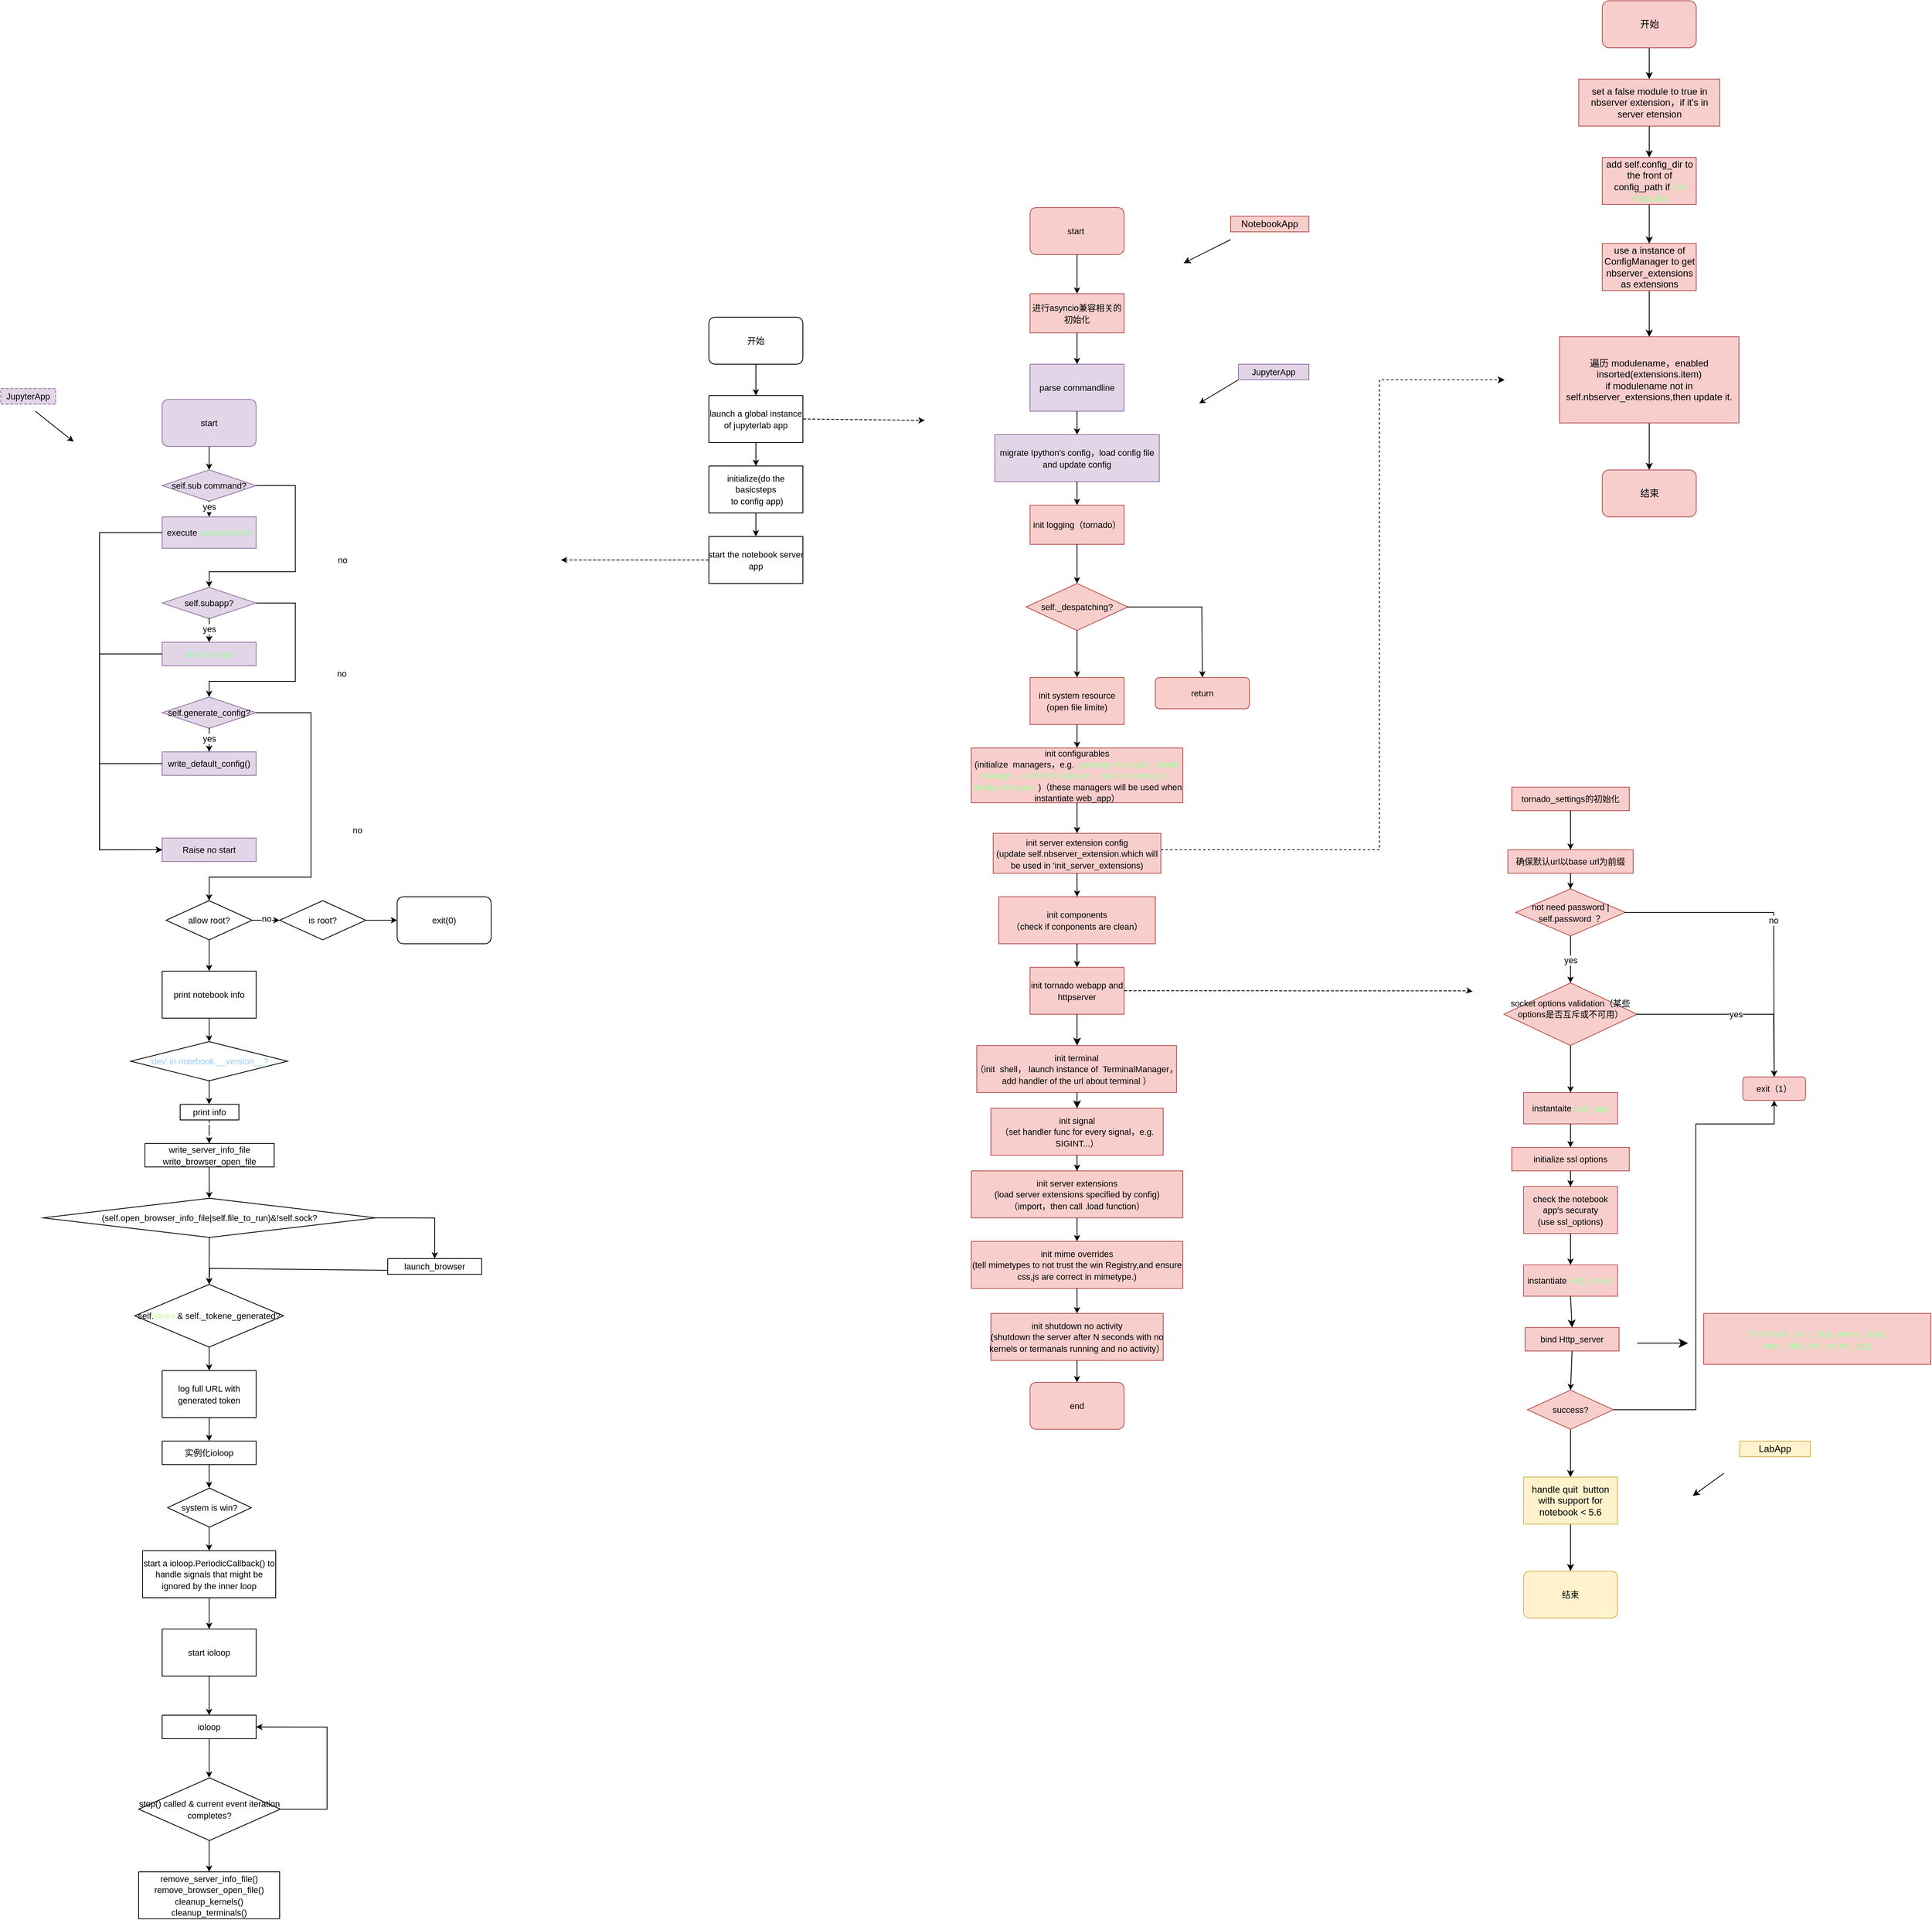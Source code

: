 <mxfile version="14.2.9" type="github">
  <diagram id="pR1rOM2LMojWc6BjxqE0" name="Page-1">
    <mxGraphModel dx="966" dy="573" grid="1" gridSize="10" guides="1" tooltips="1" connect="1" arrows="1" fold="1" page="1" pageScale="1" pageWidth="827" pageHeight="1169" math="0" shadow="0">
      <root>
        <mxCell id="0" />
        <mxCell id="1" parent="0" />
        <mxCell id="0qjY-80UsohrKf_hPCvL-1" value="&lt;font style=&quot;font-size:11px;font-family:Helvetica;color:#000000;direction:ltr;letter-spacing:0px;line-height:120%;opacity:1&quot;&gt;开始&lt;/font&gt;" style="verticalAlign=middle;align=center;vsdxID=1;fillColor=#ffffff;gradientColor=none;shape=stencil(nZDNDsIgEISfZu8UTp5rfQGfgMgqGxEair9PL+3EBI2n3nZmvskmQ6afvB2ZtJpKTme+iyuezJa0lug5S6kXmYFMf0yZTzldo4MebSW1Whx26HQzrZXNh728GN4GHkqXdJufPRApRM9W7QAGiQ3YqdXoR/+FV6NfYD2WMTCThIAt2/x3vGpheDO8AQ==);strokeColor=#000000;spacingTop=-3;spacingBottom=-3;spacingLeft=-3;spacingRight=-3;labelBackgroundColor=none;rounded=1;html=1;whiteSpace=wrap;" vertex="1" parent="1">
          <mxGeometry x="1534" y="1269" width="120" height="60" as="geometry" />
        </mxCell>
        <mxCell id="0qjY-80UsohrKf_hPCvL-2" value="&lt;font style=&quot;font-size:11px;font-family:Helvetica;color:#000000;direction:ltr;letter-spacing:0px;line-height:120%;opacity:1&quot;&gt;launch a global instance of jupyterlab app&lt;/font&gt;" style="verticalAlign=middle;align=center;vsdxID=3;fillColor=#ffffff;gradientColor=none;shape=stencil(nZBRDoQgDERP03+WHsHFe5iISyOCQdT19kIaIxq//Jtp3zTpAFaTaUYNUkwx+F6v1EYD+AUpyRkdKCYFqACrzgf9C352LfuxyWRWg1/yhT/nRE5IsZWuZtCSK8CPeI0e/hF+jV7AJM4PO7KWCyr390bSiNtEtQM=);strokeColor=#000000;spacingTop=-3;spacingBottom=-3;spacingLeft=-3;spacingRight=-3;labelBackgroundColor=none;rounded=0;html=1;whiteSpace=wrap;" vertex="1" parent="1">
          <mxGeometry x="1534" y="1369" width="120" height="60" as="geometry" />
        </mxCell>
        <mxCell id="0qjY-80UsohrKf_hPCvL-3" value="&lt;font style=&quot;font-size:11px;font-family:Helvetica;color:#000000;direction:ltr;letter-spacing:0px;line-height:120%;opacity:1&quot;&gt;initialize(do the basicsteps&lt;br/&gt;&lt;/font&gt;&lt;font style=&quot;font-size:11px;font-family:Helvetica;color:#000000;direction:ltr;letter-spacing:0px;line-height:120%;opacity:1&quot;&gt; to config app)&lt;/font&gt;" style="verticalAlign=middle;align=center;vsdxID=4;fillColor=#ffffff;gradientColor=none;shape=stencil(nZBRDoQgDERP03+WHsHFe5iISyOCQdT19kIaIxq//Jtp3zTpAFaTaUYNUkwx+F6v1EYD+AUpyRkdKCYFqACrzgf9C352LfuxyWRWg1/yhT/nRE5IsZWuZtCSK8CPeI0e/hF+jV7AJM4PO7KWCyr390bSiNtEtQM=);strokeColor=#000000;spacingTop=-3;spacingBottom=-3;spacingLeft=-3;spacingRight=-3;labelBackgroundColor=none;rounded=0;html=1;whiteSpace=wrap;" vertex="1" parent="1">
          <mxGeometry x="1534" y="1459" width="120" height="60" as="geometry" />
        </mxCell>
        <mxCell id="0qjY-80UsohrKf_hPCvL-4" value="&lt;font style=&quot;font-size:11px;font-family:Helvetica;color:#000000;direction:ltr;letter-spacing:0px;line-height:120%;opacity:1&quot;&gt;start the notebook server app&lt;/font&gt;" style="verticalAlign=middle;align=center;vsdxID=6;fillColor=#ffffff;gradientColor=none;shape=stencil(nZBRDoQgDERP03+WHsHFe5iISyOCQdT19kIaIxq//Jtp3zTpAFaTaUYNUkwx+F6v1EYD+AUpyRkdKCYFqACrzgf9C352LfuxyWRWg1/yhT/nRE5IsZWuZtCSK8CPeI0e/hF+jV7AJM4PO7KWCyr390bSiNtEtQM=);strokeColor=#000000;spacingTop=-3;spacingBottom=-3;spacingLeft=-3;spacingRight=-3;labelBackgroundColor=none;rounded=0;html=1;whiteSpace=wrap;" vertex="1" parent="1">
          <mxGeometry x="1534" y="1549" width="120" height="60" as="geometry" />
        </mxCell>
        <mxCell id="0qjY-80UsohrKf_hPCvL-5" value="&lt;font style=&quot;font-size:11px;font-family:Helvetica;color:#000000;direction:ltr;letter-spacing:0px;line-height:120%;opacity:1&quot;&gt;进行asyncio兼容相关的初始化&lt;br/&gt;&lt;/font&gt;" style="verticalAlign=middle;align=center;vsdxID=8;fillColor=#f8cecc;shape=stencil(nZBRDoQgDERP03+WHsHFe5iISyOCQdT19kIaIxq//Jtp3zTpAFaTaUYNUkwx+F6v1EYD+AUpyRkdKCYFqACrzgf9C352LfuxyWRWg1/yhT/nRE5IsZWuZtCSK8CPeI0e/hF+jV7AJM4PO7KWCyr390bSiNtEtQM=);strokeColor=#b85450;spacingTop=-3;spacingBottom=-3;spacingLeft=-3;spacingRight=-3;labelBackgroundColor=none;rounded=0;html=1;whiteSpace=wrap;" vertex="1" parent="1">
          <mxGeometry x="1944" y="1239" width="120" height="50" as="geometry" />
        </mxCell>
        <mxCell id="0qjY-80UsohrKf_hPCvL-6" value="&lt;font style=&quot;font-size:11px;font-family:Helvetica;color:#000000;direction:ltr;letter-spacing:0px;line-height:120%;opacity:1&quot;&gt;parse commandline&lt;/font&gt;" style="verticalAlign=middle;align=center;vsdxID=10;fillColor=#e1d5e7;shape=stencil(nZBRDoQgDERP03+WHsHFe5iISyOCQdT19kIaIxq//Jtp3zTpAFaTaUYNUkwx+F6v1EYD+AUpyRkdKCYFqACrzgf9C352LfuxyWRWg1/yhT/nRE5IsZWuZtCSK8CPeI0e/hF+jV7AJM4PO7KWCyr390bSiNtEtQM=);strokeColor=#9673a6;spacingTop=-3;spacingBottom=-3;spacingLeft=-3;spacingRight=-3;labelBackgroundColor=none;rounded=0;html=1;whiteSpace=wrap;" vertex="1" parent="1">
          <mxGeometry x="1944" y="1329" width="120" height="60" as="geometry" />
        </mxCell>
        <mxCell id="0qjY-80UsohrKf_hPCvL-7" value="&lt;font style=&quot;font-size:11px;font-family:Helvetica;color:#000000;direction:ltr;letter-spacing:0px;line-height:120%;opacity:1&quot;&gt;migrate Ipython&amp;prime;s config，load config file and update config&lt;/font&gt;" style="verticalAlign=middle;align=center;vsdxID=12;fillColor=#e1d5e7;shape=stencil(nZBRDoQgDERP03+WHsHFe5iISyOCQdT19kIaIxq//Jtp3zTpAFaTaUYNUkwx+F6v1EYD+AUpyRkdKCYFqACrzgf9C352LfuxyWRWg1/yhT/nRE5IsZWuZtCSK8CPeI0e/hF+jV7AJM4PO7KWCyr390bSiNtEtQM=);strokeColor=#9673a6;spacingTop=-3;spacingBottom=-3;spacingLeft=-3;spacingRight=-3;labelBackgroundColor=none;rounded=0;html=1;whiteSpace=wrap;" vertex="1" parent="1">
          <mxGeometry x="1899" y="1419" width="210" height="60" as="geometry" />
        </mxCell>
        <mxCell id="0qjY-80UsohrKf_hPCvL-8" value="&lt;font style=&quot;font-size:11px;font-family:Helvetica;color:#000000;direction:ltr;letter-spacing:0px;line-height:120%;opacity:1&quot;&gt;init logging（tornado）&lt;/font&gt;" style="verticalAlign=middle;align=center;vsdxID=14;fillColor=#f8cecc;shape=stencil(nZBRDoQgDERP03+WHsHFe5iISyOCQdT19kIaIxq//Jtp3zTpAFaTaUYNUkwx+F6v1EYD+AUpyRkdKCYFqACrzgf9C352LfuxyWRWg1/yhT/nRE5IsZWuZtCSK8CPeI0e/hF+jV7AJM4PO7KWCyr390bSiNtEtQM=);strokeColor=#b85450;spacingTop=-3;spacingBottom=-3;spacingLeft=-3;spacingRight=-3;labelBackgroundColor=none;rounded=0;html=1;whiteSpace=wrap;" vertex="1" parent="1">
          <mxGeometry x="1944" y="1509" width="120" height="50" as="geometry" />
        </mxCell>
        <mxCell id="0qjY-80UsohrKf_hPCvL-9" value="&lt;font style=&quot;font-size:11px;font-family:Helvetica;color:#000000;direction:ltr;letter-spacing:0px;line-height:120%;opacity:1&quot;&gt;init system resource&lt;br/&gt;&lt;/font&gt;&lt;font style=&quot;font-size:11px;font-family:Helvetica;color:#000000;direction:ltr;letter-spacing:0px;line-height:120%;opacity:1&quot;&gt;(open file limite)&lt;/font&gt;" style="verticalAlign=middle;align=center;vsdxID=18;fillColor=#f8cecc;shape=stencil(nZBRDoQgDERP03+WHsHFe5iISyOCQdT19kIaIxq//Jtp3zTpAFaTaUYNUkwx+F6v1EYD+AUpyRkdKCYFqACrzgf9C352LfuxyWRWg1/yhT/nRE5IsZWuZtCSK8CPeI0e/hF+jV7AJM4PO7KWCyr390bSiNtEtQM=);strokeColor=#b85450;spacingTop=-3;spacingBottom=-3;spacingLeft=-3;spacingRight=-3;labelBackgroundColor=none;rounded=0;html=1;whiteSpace=wrap;" vertex="1" parent="1">
          <mxGeometry x="1944" y="1729" width="120" height="60" as="geometry" />
        </mxCell>
        <mxCell id="0qjY-80UsohrKf_hPCvL-10" value="&lt;font style=&quot;font-size: 11px ; font-family: &amp;#34;helvetica&amp;#34; ; color: #000000 ; direction: ltr ; letter-spacing: 0px ; line-height: 120% ; opacity: 1&quot;&gt;init configurables&lt;br&gt;&lt;/font&gt;&lt;font style=&quot;font-size: 11px ; font-family: &amp;#34;helvetica&amp;#34; ; color: #000000 ; direction: ltr ; letter-spacing: 0px ; line-height: 120% ; opacity: 1&quot;&gt;(initialize&amp;nbsp; managers，e.g.&amp;nbsp;&lt;/font&gt;&lt;font style=&quot;font-size: 11px ; font-family: &amp;#34;helvetica&amp;#34; ; color: #99ff99 ; direction: ltr ; letter-spacing: 0px ; line-height: 120% ; opacity: 1&quot;&gt;&amp;nbsp;gateway manager，kernel manager，contents manager，session manager，config manager...&lt;/font&gt;&lt;font style=&quot;font-size: 11px ; font-family: &amp;#34;helvetica&amp;#34; ; color: #000000 ; direction: ltr ; letter-spacing: 0px ; line-height: 120% ; opacity: 1&quot;&gt;)（these managers will be used when instantiate web_app）&lt;/font&gt;" style="verticalAlign=middle;align=center;vsdxID=19;fillColor=#f8cecc;shape=stencil(nZBRDoQgDERP03+WHsHFe5iISyOCQdT19kIaIxq//Jtp3zTpAFaTaUYNUkwx+F6v1EYD+AUpyRkdKCYFqACrzgf9C352LfuxyWRWg1/yhT/nRE5IsZWuZtCSK8CPeI0e/hF+jV7AJM4PO7KWCyr390bSiNtEtQM=);strokeColor=#b85450;spacingTop=-3;spacingBottom=-3;spacingLeft=-3;spacingRight=-3;labelBackgroundColor=none;rounded=0;html=1;whiteSpace=wrap;" vertex="1" parent="1">
          <mxGeometry x="1869" y="1819" width="270" height="70" as="geometry" />
        </mxCell>
        <mxCell id="0qjY-80UsohrKf_hPCvL-167" value="" style="edgeStyle=orthogonalEdgeStyle;rounded=0;orthogonalLoop=1;jettySize=auto;html=1;dashed=1;" edge="1" parent="1" source="0qjY-80UsohrKf_hPCvL-11">
          <mxGeometry relative="1" as="geometry">
            <mxPoint x="2550" y="1349" as="targetPoint" />
            <Array as="points">
              <mxPoint x="2390" y="1949" />
              <mxPoint x="2390" y="1349" />
              <mxPoint x="2540" y="1349" />
            </Array>
          </mxGeometry>
        </mxCell>
        <mxCell id="0qjY-80UsohrKf_hPCvL-11" value="&lt;font style=&quot;font-size: 11px ; font-family: &amp;#34;helvetica&amp;#34; ; color: #000000 ; direction: ltr ; letter-spacing: 0px ; line-height: 120% ; opacity: 1&quot;&gt;init server extension config&lt;br&gt;(update self.nbserver_extension.which will be used in &#39;init_server_extensions)&lt;/font&gt;" style="verticalAlign=middle;align=center;vsdxID=21;fillColor=#f8cecc;shape=stencil(nZBRDoQgDERP03+WHsHFe5iISyOCQdT19kIaIxq//Jtp3zTpAFaTaUYNUkwx+F6v1EYD+AUpyRkdKCYFqACrzgf9C352LfuxyWRWg1/yhT/nRE5IsZWuZtCSK8CPeI0e/hF+jV7AJM4PO7KWCyr390bSiNtEtQM=);strokeColor=#b85450;spacingTop=-3;spacingBottom=-3;spacingLeft=-3;spacingRight=-3;labelBackgroundColor=none;rounded=0;html=1;whiteSpace=wrap;" vertex="1" parent="1">
          <mxGeometry x="1897" y="1928" width="214" height="51" as="geometry" />
        </mxCell>
        <mxCell id="0qjY-80UsohrKf_hPCvL-12" value="&lt;font style=&quot;font-size:11px;font-family:Helvetica;color:#000000;direction:ltr;letter-spacing:0px;line-height:120%;opacity:1&quot;&gt;init components&lt;br/&gt;&lt;/font&gt;&lt;font style=&quot;font-size:11px;font-family:Helvetica;color:#000000;direction:ltr;letter-spacing:0px;line-height:120%;opacity:1&quot;&gt;（check if conponents are clean）&lt;/font&gt;" style="verticalAlign=middle;align=center;vsdxID=23;fillColor=#f8cecc;shape=stencil(nZBRDoQgDERP03+WHsHFe5iISyOCQdT19kIaIxq//Jtp3zTpAFaTaUYNUkwx+F6v1EYD+AUpyRkdKCYFqACrzgf9C352LfuxyWRWg1/yhT/nRE5IsZWuZtCSK8CPeI0e/hF+jV7AJM4PO7KWCyr390bSiNtEtQM=);strokeColor=#b85450;spacingTop=-3;spacingBottom=-3;spacingLeft=-3;spacingRight=-3;labelBackgroundColor=none;rounded=0;html=1;whiteSpace=wrap;" vertex="1" parent="1">
          <mxGeometry x="1904" y="2009" width="200" height="60" as="geometry" />
        </mxCell>
        <mxCell id="0qjY-80UsohrKf_hPCvL-13" value="&lt;font style=&quot;font-size:11px;font-family:Helvetica;color:#000000;direction:ltr;letter-spacing:0px;line-height:120%;opacity:1&quot;&gt;init tornado webapp and httpserver&lt;/font&gt;" style="verticalAlign=middle;align=center;vsdxID=25;fillColor=#f8cecc;shape=stencil(nZBRDoQgDERP03+WHsHFe5iISyOCQdT19kIaIxq//Jtp3zTpAFaTaUYNUkwx+F6v1EYD+AUpyRkdKCYFqACrzgf9C352LfuxyWRWg1/yhT/nRE5IsZWuZtCSK8CPeI0e/hF+jV7AJM4PO7KWCyr390bSiNtEtQM=);strokeColor=#b85450;spacingTop=-3;spacingBottom=-3;spacingLeft=-3;spacingRight=-3;labelBackgroundColor=none;rounded=0;html=1;whiteSpace=wrap;" vertex="1" parent="1">
          <mxGeometry x="1944" y="2099" width="120" height="60" as="geometry" />
        </mxCell>
        <mxCell id="0qjY-80UsohrKf_hPCvL-14" value="&lt;font style=&quot;font-size: 11px ; font-family: &amp;#34;helvetica&amp;#34; ; color: #000000 ; direction: ltr ; letter-spacing: 0px ; line-height: 120% ; opacity: 1&quot;&gt;确保默认url以base url为前缀&lt;/font&gt;" style="verticalAlign=middle;align=center;vsdxID=29;fillColor=#f8cecc;shape=stencil(nZBRDoQgDERP03+WHsHFe5iISyOCQdT19kIaIxq//Jtp3zTpAFaTaUYNUkwx+F6v1EYD+AUpyRkdKCYFqACrzgf9C352LfuxyWRWg1/yhT/nRE5IsZWuZtCSK8CPeI0e/hF+jV7AJM4PO7KWCyr390bSiNtEtQM=);strokeColor=#b85450;spacingTop=-3;spacingBottom=-3;spacingLeft=-3;spacingRight=-3;labelBackgroundColor=none;rounded=0;html=1;whiteSpace=wrap;" vertex="1" parent="1">
          <mxGeometry x="2554" y="1949" width="160" height="30" as="geometry" />
        </mxCell>
        <mxCell id="0qjY-80UsohrKf_hPCvL-15" value="&lt;font style=&quot;font-size: 11px ; font-family: &amp;#34;helvetica&amp;#34; ; color: #000000 ; direction: ltr ; letter-spacing: 0px ; line-height: 120% ; opacity: 1&quot;&gt;not need password | self.password ？&lt;/font&gt;" style="verticalAlign=middle;align=center;vsdxID=30;fillColor=#f8cecc;shape=stencil(nZBLDoQgEERP03uk4wnUuYeJKB0RDDKj3l5Ix/iJcTG7KnhVSRdgMel6VCDFFLzr1UxN0IAlSElWK08hKsAKsGidV513X9uwH+tEJjW4X2pYOJeLFJFiZcvuw6QheyIzcUXzF/bWukcf2b9bL2QUx4ktGcMLnf/vk8QnnhOrDQ==);strokeColor=#b85450;spacingTop=-3;spacingBottom=-3;spacingLeft=-3;spacingRight=-3;labelBackgroundColor=none;rounded=0;html=1;whiteSpace=wrap;" vertex="1" parent="1">
          <mxGeometry x="2564" y="1999" width="140" height="60" as="geometry" />
        </mxCell>
        <mxCell id="0qjY-80UsohrKf_hPCvL-16" value="&lt;font style=&quot;font-size:11px;font-family:Helvetica;color:#000000;direction:ltr;letter-spacing:0px;line-height:120%;opacity:1&quot;&gt;exit（1）&lt;/font&gt;" style="verticalAlign=middle;align=center;vsdxID=32;fillColor=#f8cecc;shape=stencil(nZBdDsIgEIRPs6+Ggp6g1gt4AiKrbERoaP09vbQTEzQ+9W1n5ptsMmTawdueSathzOnMd3GjJ7MlrSV6zjKWi0xHpj2mzKecrtFB97aQWs0OO3SaidbK5sNeXgxvvdrARe2SbtO7B0KF6FmrHcAgsQIbtRj96L/wYvQLLMc8B4aSELBmnf/OVyxMb7o3);strokeColor=#b85450;spacingTop=-3;spacingBottom=-3;spacingLeft=-3;spacingRight=-3;labelBackgroundColor=none;rounded=1;html=1;whiteSpace=wrap;" vertex="1" parent="1">
          <mxGeometry x="2854" y="2239" width="80" height="30" as="geometry" />
        </mxCell>
        <mxCell id="0qjY-80UsohrKf_hPCvL-17" value="&lt;font style=&quot;font-size: 11px ; font-family: &amp;#34;helvetica&amp;#34; ; color: #000000 ; direction: ltr ; letter-spacing: 0px ; line-height: 120% ; opacity: 1&quot;&gt;instantaite&amp;nbsp;&lt;/font&gt;&lt;font style=&quot;font-size: 11px ; font-family: &amp;#34;helvetica&amp;#34; ; color: #99ff99 ; direction: ltr ; letter-spacing: 0px ; line-height: 120% ; opacity: 1&quot;&gt;web_app&lt;/font&gt;" style="verticalAlign=middle;align=center;vsdxID=36;fillColor=#f8cecc;shape=stencil(nZBRDoQgDERP03+WHsHFe5iISyOCQdT19kIaIxq//Jtp3zTpAFaTaUYNUkwx+F6v1EYD+AUpyRkdKCYFqACrzgf9C352LfuxyWRWg1/yhT/nRE5IsZWuZtCSK8CPeI0e/hF+jV7AJM4PO7KWCyr390bSiNtEtQM=);strokeColor=#b85450;spacingTop=-3;spacingBottom=-3;spacingLeft=-3;spacingRight=-3;labelBackgroundColor=none;rounded=0;html=1;whiteSpace=wrap;" vertex="1" parent="1">
          <mxGeometry x="2574" y="2259" width="120" height="40" as="geometry" />
        </mxCell>
        <mxCell id="0qjY-80UsohrKf_hPCvL-18" value="&lt;font style=&quot;font-size: 11px ; font-family: &amp;#34;helvetica&amp;#34; ; color: #000000 ; direction: ltr ; letter-spacing: 0px ; line-height: 120% ; opacity: 1&quot;&gt;instantiate &lt;/font&gt;&lt;font style=&quot;font-size: 11px ; font-family: &amp;#34;helvetica&amp;#34; ; color: #99ff99 ; direction: ltr ; letter-spacing: 0px ; line-height: 120% ; opacity: 1&quot;&gt;Http_server&lt;/font&gt;&lt;font style=&quot;font-size: 11px ; font-family: &amp;#34;helvetica&amp;#34; ; color: #99ff99 ; direction: ltr ; letter-spacing: 0px ; line-height: 120% ; opacity: 1&quot;&gt;&lt;br&gt;&lt;/font&gt;" style="verticalAlign=middle;align=center;vsdxID=39;fillColor=#f8cecc;shape=stencil(nZBRDoQgDERP03+WHsHFe5iISyOCQdT19kIaIxq//Jtp3zTpAFaTaUYNUkwx+F6v1EYD+AUpyRkdKCYFqACrzgf9C352LfuxyWRWg1/yhT/nRE5IsZWuZtCSK8CPeI0e/hF+jV7AJM4PO7KWCyr390bSiNtEtQM=);strokeColor=#b85450;spacingTop=-3;spacingBottom=-3;spacingLeft=-3;spacingRight=-3;labelBackgroundColor=none;rounded=0;html=1;whiteSpace=wrap;" vertex="1" parent="1">
          <mxGeometry x="2574" y="2479" width="120" height="40" as="geometry" />
        </mxCell>
        <mxCell id="0qjY-80UsohrKf_hPCvL-19" value="&lt;font style=&quot;font-size:11px;font-family:Helvetica;color:#000000;direction:ltr;letter-spacing:0px;line-height:120%;opacity:1&quot;&gt;bind Http_server&lt;/font&gt;" style="verticalAlign=middle;align=center;vsdxID=40;fillColor=#f8cecc;shape=stencil(nZBRDoQgDERP03+WHsHFe5iISyOCQdT19kIaIxq//Jtp3zTpAFaTaUYNUkwx+F6v1EYD+AUpyRkdKCYFqACrzgf9C352LfuxyWRWg1/yhT/nRE5IsZWuZtCSK8CPeI0e/hF+jV7AJM4PO7KWCyr390bSiNtEtQM=);strokeColor=#b85450;spacingTop=-3;spacingBottom=-3;spacingLeft=-3;spacingRight=-3;labelBackgroundColor=none;rounded=0;html=1;whiteSpace=wrap;" vertex="1" parent="1">
          <mxGeometry x="2576" y="2559" width="120" height="30" as="geometry" />
        </mxCell>
        <mxCell id="0qjY-80UsohrKf_hPCvL-20" value="&lt;font style=&quot;font-size:11px;font-family:Helvetica;color:#000000;direction:ltr;letter-spacing:0px;line-height:120%;opacity:1&quot;&gt;init terminal&lt;br/&gt;&lt;/font&gt;&lt;font style=&quot;font-size:11px;font-family:Helvetica;color:#000000;direction:ltr;letter-spacing:0px;line-height:120%;opacity:1&quot;&gt;（init  shell， launch instance of  TerminalManager，add handler of the url about terminal ）&lt;/font&gt;" style="verticalAlign=middle;align=center;vsdxID=27;fillColor=#f8cecc;shape=stencil(nZBRDoQgDERP03+WHsHFe5iISyOCQdT19kIaIxq//Jtp3zTpAFaTaUYNUkwx+F6v1EYD+AUpyRkdKCYFqACrzgf9C352LfuxyWRWg1/yhT/nRE5IsZWuZtCSK8CPeI0e/hF+jV7AJM4PO7KWCyr390bSiNtEtQM=);strokeColor=#b85450;spacingTop=-3;spacingBottom=-3;spacingLeft=-3;spacingRight=-3;labelBackgroundColor=none;rounded=0;html=1;whiteSpace=wrap;" vertex="1" parent="1">
          <mxGeometry x="1876" y="2199" width="255" height="60" as="geometry" />
        </mxCell>
        <mxCell id="0qjY-80UsohrKf_hPCvL-21" value="&lt;font style=&quot;font-size:11px;font-family:Helvetica;color:#000000;direction:ltr;letter-spacing:0px;line-height:120%;opacity:1&quot;&gt;init signal&lt;br/&gt;&lt;/font&gt;&lt;font style=&quot;font-size:11px;font-family:Helvetica;color:#000000;direction:ltr;letter-spacing:0px;line-height:120%;opacity:1&quot;&gt;（set handler func for every signal，e.g. SIGINT...）&lt;/font&gt;" style="verticalAlign=middle;align=center;vsdxID=44;fillColor=#f8cecc;shape=stencil(nZBRDoQgDERP03+WHsHFe5iISyOCQdT19kIaIxq//Jtp3zTpAFaTaUYNUkwx+F6v1EYD+AUpyRkdKCYFqACrzgf9C352LfuxyWRWg1/yhT/nRE5IsZWuZtCSK8CPeI0e/hF+jV7AJM4PO7KWCyr390bSiNtEtQM=);strokeColor=#b85450;spacingTop=-3;spacingBottom=-3;spacingLeft=-3;spacingRight=-3;labelBackgroundColor=none;rounded=0;html=1;whiteSpace=wrap;" vertex="1" parent="1">
          <mxGeometry x="1894" y="2279" width="220" height="60" as="geometry" />
        </mxCell>
        <mxCell id="0qjY-80UsohrKf_hPCvL-22" value="&lt;font style=&quot;font-size: 11px ; font-family: &amp;#34;helvetica&amp;#34; ; color: #000000 ; direction: ltr ; letter-spacing: 0px ; line-height: 120% ; opacity: 1&quot;&gt;init server extensions&lt;br&gt;&lt;/font&gt;&lt;font style=&quot;font-size: 11px ; font-family: &amp;#34;helvetica&amp;#34; ; color: #000000 ; direction: ltr ; letter-spacing: 0px ; line-height: 120% ; opacity: 1&quot;&gt;(load server extensions specified by config)&lt;br&gt;&lt;/font&gt;&lt;font style=&quot;font-size: 11px ; font-family: &amp;#34;helvetica&amp;#34; ; color: #000000 ; direction: ltr ; letter-spacing: 0px ; line-height: 120% ; opacity: 1&quot;&gt;（import，then call .load function）&lt;/font&gt;" style="verticalAlign=middle;align=center;vsdxID=46;fillColor=#f8cecc;shape=stencil(nZBRDoQgDERP03+WHsHFe5iISyOCQdT19kIaIxq//Jtp3zTpAFaTaUYNUkwx+F6v1EYD+AUpyRkdKCYFqACrzgf9C352LfuxyWRWg1/yhT/nRE5IsZWuZtCSK8CPeI0e/hF+jV7AJM4PO7KWCyr390bSiNtEtQM=);strokeColor=#b85450;spacingTop=-3;spacingBottom=-3;spacingLeft=-3;spacingRight=-3;labelBackgroundColor=none;rounded=0;html=1;whiteSpace=wrap;" vertex="1" parent="1">
          <mxGeometry x="1869" y="2359" width="270" height="60" as="geometry" />
        </mxCell>
        <mxCell id="0qjY-80UsohrKf_hPCvL-23" value="&lt;font style=&quot;font-size:11px;font-family:Helvetica;color:#000000;direction:ltr;letter-spacing:0px;line-height:120%;opacity:1&quot;&gt;init mime overrides&lt;br/&gt;&lt;/font&gt;&lt;font style=&quot;font-size:11px;font-family:Helvetica;color:#000000;direction:ltr;letter-spacing:0px;line-height:120%;opacity:1&quot;&gt;(tell mimetypes to not trust the win Registry,and ensure css,js are correct in mimetype.)&lt;/font&gt;" style="verticalAlign=middle;align=center;vsdxID=48;fillColor=#f8cecc;shape=stencil(nZBRDoQgDERP03+WHsHFe5iISyOCQdT19kIaIxq//Jtp3zTpAFaTaUYNUkwx+F6v1EYD+AUpyRkdKCYFqACrzgf9C352LfuxyWRWg1/yhT/nRE5IsZWuZtCSK8CPeI0e/hF+jV7AJM4PO7KWCyr390bSiNtEtQM=);strokeColor=#b85450;spacingTop=-3;spacingBottom=-3;spacingLeft=-3;spacingRight=-3;labelBackgroundColor=none;rounded=0;html=1;whiteSpace=wrap;" vertex="1" parent="1">
          <mxGeometry x="1869" y="2449" width="270" height="60" as="geometry" />
        </mxCell>
        <mxCell id="0qjY-80UsohrKf_hPCvL-24" value="&lt;font style=&quot;font-size:11px;font-family:Helvetica;color:#000000;direction:ltr;letter-spacing:0px;line-height:120%;opacity:1&quot;&gt;init shutdown no activity&lt;br/&gt;&lt;/font&gt;&lt;font style=&quot;font-size:11px;font-family:Helvetica;color:#000000;direction:ltr;letter-spacing:0px;line-height:120%;opacity:1&quot;&gt;(shutdown the server after N seconds with no kernels or termanals running and no activity）&lt;/font&gt;" style="verticalAlign=middle;align=center;vsdxID=50;fillColor=#f8cecc;shape=stencil(nZBRDoQgDERP03+WHsHFe5iISyOCQdT19kIaIxq//Jtp3zTpAFaTaUYNUkwx+F6v1EYD+AUpyRkdKCYFqACrzgf9C352LfuxyWRWg1/yhT/nRE5IsZWuZtCSK8CPeI0e/hF+jV7AJM4PO7KWCyr390bSiNtEtQM=);strokeColor=#b85450;spacingTop=-3;spacingBottom=-3;spacingLeft=-3;spacingRight=-3;labelBackgroundColor=none;rounded=0;html=1;whiteSpace=wrap;" vertex="1" parent="1">
          <mxGeometry x="1894" y="2541" width="220" height="60" as="geometry" />
        </mxCell>
        <mxCell id="0qjY-80UsohrKf_hPCvL-25" value="&lt;font style=&quot;font-size:11px;font-family:Helvetica;color:#000000;direction:ltr;letter-spacing:0px;line-height:120%;opacity:1&quot;&gt;结束&lt;/font&gt;" style="verticalAlign=middle;align=center;vsdxID=53;fillColor=#fff2cc;shape=stencil(nZDNDsIgEISfZu8UTp5rfQGfgMgqGxEair9PL+3EBI2n3nZmvskmQ6afvB2ZtJpKTme+iyuezJa0lug5S6kXmYFMf0yZTzldo4MebSW1Whx26HQzrZXNh728GN4GHkqXdJufPRApRM9W7QAGiQ3YqdXoR/+FV6NfYD2WMTCThIAt2/x3vGpheDO8AQ==);strokeColor=#d6b656;spacingTop=-3;spacingBottom=-3;spacingLeft=-3;spacingRight=-3;labelBackgroundColor=none;rounded=1;html=1;whiteSpace=wrap;" vertex="1" parent="1">
          <mxGeometry x="2574" y="2870" width="120" height="60" as="geometry" />
        </mxCell>
        <mxCell id="0qjY-80UsohrKf_hPCvL-26" value="&lt;font style=&quot;font-size:11px;font-family:Helvetica;color:#000000;direction:ltr;letter-spacing:0px;line-height:120%;opacity:1&quot;&gt;end&lt;/font&gt;" style="verticalAlign=middle;align=center;vsdxID=52;fillColor=#f8cecc;shape=stencil(nZDNDsIgEISfZu8UTp5rfQGfgMgqGxEair9PL+3EBI2n3nZmvskmQ6afvB2ZtJpKTme+iyuezJa0lug5S6kXmYFMf0yZTzldo4MebSW1Whx26HQzrZXNh728GN4GHkqXdJufPRApRM9W7QAGiQ3YqdXoR/+FV6NfYD2WMTCThIAt2/x3vGpheDO8AQ==);strokeColor=#b85450;spacingTop=-3;spacingBottom=-3;spacingLeft=-3;spacingRight=-3;labelBackgroundColor=none;rounded=1;html=1;whiteSpace=wrap;" vertex="1" parent="1">
          <mxGeometry x="1944" y="2629" width="120" height="60" as="geometry" />
        </mxCell>
        <mxCell id="0qjY-80UsohrKf_hPCvL-27" value="&lt;font style=&quot;font-size:11px;font-family:Helvetica;color:#000000;direction:ltr;letter-spacing:0px;line-height:120%;opacity:1&quot;&gt;self._despatching?&lt;/font&gt;" style="verticalAlign=middle;align=center;vsdxID=16;fillColor=#f8cecc;shape=stencil(nZBLDoQgEERP03uk4wnUuYeJKB0RDDKj3l5Ix/iJcTG7KnhVSRdgMel6VCDFFLzr1UxN0IAlSElWK08hKsAKsGidV513X9uwH+tEJjW4X2pYOJeLFJFiZcvuw6QheyIzcUXzF/bWukcf2b9bL2QUx4ktGcMLnf/vk8QnnhOrDQ==);strokeColor=#b85450;spacingTop=-3;spacingBottom=-3;spacingLeft=-3;spacingRight=-3;labelBackgroundColor=none;rounded=0;html=1;whiteSpace=wrap;" vertex="1" parent="1">
          <mxGeometry x="1939" y="1609" width="130" height="60" as="geometry" />
        </mxCell>
        <mxCell id="0qjY-80UsohrKf_hPCvL-28" value="&lt;font style=&quot;font-size:11px;font-family:Helvetica;color:#000000;direction:ltr;letter-spacing:0px;line-height:120%;opacity:1&quot;&gt;return&lt;/font&gt;" style="verticalAlign=middle;align=center;vsdxID=56;fillColor=#f8cecc;shape=stencil(nZBdDsIgEIRPs+8UEi9Q6wU8AZFVNiI0FH9PL+3EBI1PfduZ+SabDJl+8nZk0moqOZ35Lq54MlvSWqLnLKVeZAYy/TFlPuV0jQ56tJXUanHYodPNtFY2H/byYngbeChd0m1+9kCkED1btQMYJDZgp1ajH/0XXo1+gfVYxsBMEgK2bPPf8aqF4c3wBg==);strokeColor=#b85450;spacingTop=-3;spacingBottom=-3;spacingLeft=-3;spacingRight=-3;labelBackgroundColor=none;rounded=1;html=1;whiteSpace=wrap;" vertex="1" parent="1">
          <mxGeometry x="2104" y="1729" width="120" height="40" as="geometry" />
        </mxCell>
        <mxCell id="0qjY-80UsohrKf_hPCvL-29" style="vsdxID=57;edgeStyle=none;startArrow=none;endArrow=classic;startSize=5;endSize=5;strokeColor=#000000;spacingTop=0;spacingBottom=0;spacingLeft=0;spacingRight=0;verticalAlign=middle;html=1;labelBackgroundColor=#ffffff;rounded=1;" edge="1" parent="1">
          <mxGeometry relative="1" as="geometry">
            <mxPoint x="24" y="116" as="offset" />
            <Array as="points" />
            <mxPoint x="2210" y="1349" as="sourcePoint" />
            <mxPoint x="2160" y="1379" as="targetPoint" />
          </mxGeometry>
        </mxCell>
        <mxCell id="0qjY-80UsohrKf_hPCvL-30" value="&lt;font style=&quot;font-size: 11px ; font-family: &amp;#34;helvetica&amp;#34; ; color: #000000 ; direction: ltr ; letter-spacing: 0px ; line-height: 120% ; opacity: 1&quot;&gt;JupyterApp&lt;/font&gt;" style="verticalAlign=middle;align=center;vsdxID=58;fillColor=#e1d5e7;shape=stencil(nZBRDoQgDERP03+WHsHFe5iISyOCQdT19kIaIxq//Jtp3zTpAFaTaUYNUkwx+F6v1EYD+AUpyRkdKCYFqACrzgf9C352LfuxyWRWg1/yhT/nRE5IsZWuZtCSK8CPeI0e/hF+jV7AJM4PO7KWCyr390bSiNtEtQM=);strokeColor=#9673a6;spacingTop=-3;spacingBottom=-3;spacingLeft=-3;spacingRight=-3;labelBackgroundColor=none;rounded=0;html=1;whiteSpace=wrap;" vertex="1" parent="1">
          <mxGeometry x="2210" y="1329" width="90" height="20" as="geometry" />
        </mxCell>
        <mxCell id="0qjY-80UsohrKf_hPCvL-31" value="&lt;font style=&quot;font-size:11px;font-family:Helvetica;color:#000000;direction:ltr;letter-spacing:0px;line-height:120%;opacity:1&quot;&gt;tornado_settings的初始化&lt;/font&gt;" style="verticalAlign=middle;align=center;vsdxID=60;fillColor=#f8cecc;shape=stencil(nZBRDoQgDERP03+WHsHFe5iISyOCQdT19kIaIxq//Jtp3zTpAFaTaUYNUkwx+F6v1EYD+AUpyRkdKCYFqACrzgf9C352LfuxyWRWg1/yhT/nRE5IsZWuZtCSK8CPeI0e/hF+jV7AJM4PO7KWCyr390bSiNtEtQM=);strokeColor=#b85450;spacingTop=-3;spacingBottom=-3;spacingLeft=-3;spacingRight=-3;labelBackgroundColor=none;rounded=0;html=1;whiteSpace=wrap;" vertex="1" parent="1">
          <mxGeometry x="2559" y="1869" width="150" height="30" as="geometry" />
        </mxCell>
        <mxCell id="0qjY-80UsohrKf_hPCvL-32" value="&lt;font style=&quot;font-size:11px;font-family:Helvetica;color:#000000;direction:ltr;letter-spacing:0px;line-height:120%;opacity:1&quot;&gt;&lt;br/&gt;&lt;/font&gt;&lt;font style=&quot;font-size:11px;font-family:Helvetica;color:#000000;direction:ltr;letter-spacing:0px;line-height:120%;opacity:1&quot;&gt;&lt;br/&gt;&lt;/font&gt;&lt;font style=&quot;font-size:11px;font-family:helvetica;color:#000000;direction:ltr;letter-spacing:0px;line-height:120%;opacity:1&quot;&gt;socket options validation（某些options是否互斥或不可用）&lt;/font&gt;&lt;font style=&quot;font-size:11px;font-family:Helvetica;color:#000000;direction:ltr;letter-spacing:0px;line-height:120%;opacity:1&quot;&gt;&lt;br/&gt;&lt;/font&gt;&lt;font style=&quot;font-size:11px;font-family:Helvetica;color:#000000;direction:ltr;letter-spacing:0px;line-height:120%;opacity:1&quot;&gt;&lt;br/&gt;&lt;/font&gt;&lt;font style=&quot;font-size:11px;font-family:Helvetica;color:#000000;direction:ltr;letter-spacing:0px;line-height:120%;opacity:1&quot;&gt;&lt;br/&gt;&lt;/font&gt;&lt;font style=&quot;font-size:11px;font-family:Helvetica;color:#000000;direction:ltr;letter-spacing:0px;line-height:120%;opacity:1&quot;&gt;&lt;br/&gt;&lt;/font&gt;" style="verticalAlign=middle;align=center;vsdxID=34;fillColor=#f8cecc;shape=stencil(nZBLDoQgEERP03uk4wnUuYeJKB0RDDKj3l5Ix/iJcTG7KnhVSRdgMel6VCDFFLzr1UxN0IAlSElWK08hKsAKsGidV513X9uwH+tEJjW4X2pYOJeLFJFiZcvuw6QheyIzcUXzF/bWukcf2b9bL2QUx4ktGcMLnf/vk8QnnhOrDQ==);strokeColor=#b85450;spacingTop=-3;spacingBottom=-3;spacingLeft=-3;spacingRight=-3;labelBackgroundColor=none;rounded=0;html=1;whiteSpace=wrap;" vertex="1" parent="1">
          <mxGeometry x="2549" y="2119" width="170" height="80" as="geometry" />
        </mxCell>
        <mxCell id="0qjY-80UsohrKf_hPCvL-33" value="&lt;font style=&quot;font-size: 11px ; font-family: &amp;#34;helvetica&amp;#34; ; color: #000000 ; direction: ltr ; letter-spacing: 0px ; line-height: 120% ; opacity: 1&quot;&gt;initialize ssl options&lt;/font&gt;" style="verticalAlign=middle;align=center;vsdxID=37;fillColor=#f8cecc;shape=stencil(nZBRDoQgDERP03+WHsHFe5iISyOCQdT19kIaIxq//Jtp3zTpAFaTaUYNUkwx+F6v1EYD+AUpyRkdKCYFqACrzgf9C352LfuxyWRWg1/yhT/nRE5IsZWuZtCSK8CPeI0e/hF+jV7AJM4PO7KWCyr390bSiNtEtQM=);strokeColor=#b85450;spacingTop=-3;spacingBottom=-3;spacingLeft=-3;spacingRight=-3;labelBackgroundColor=none;rounded=0;html=1;whiteSpace=wrap;" vertex="1" parent="1">
          <mxGeometry x="2559" y="2329" width="150" height="30" as="geometry" />
        </mxCell>
        <mxCell id="0qjY-80UsohrKf_hPCvL-34" style="vsdxID=66;edgeStyle=none;startArrow=none;endArrow=classic;startSize=5;endSize=9;strokeColor=#000000;spacingTop=0;spacingBottom=0;spacingLeft=0;spacingRight=0;verticalAlign=middle;html=1;labelBackgroundColor=#ffffff;rounded=1;" edge="1" parent="1">
          <mxGeometry relative="1" as="geometry">
            <mxPoint x="-33" y="103" as="offset" />
            <Array as="points" />
            <mxPoint x="2719" y="2579" as="sourcePoint" />
            <mxPoint x="2784" y="2579" as="targetPoint" />
          </mxGeometry>
        </mxCell>
        <mxCell id="0qjY-80UsohrKf_hPCvL-35" value="&lt;font style=&quot;font-size: 11px ; font-family: &amp;#34;helvetica&amp;#34; ; color: #000000 ; direction: ltr ; letter-spacing: 0px ; line-height: 120% ; opacity: 1&quot;&gt;check the notebook app′s securaty&lt;br&gt;&lt;/font&gt;&lt;font style=&quot;font-size: 11px ; font-family: &amp;#34;helvetica&amp;#34; ; color: #000000 ; direction: ltr ; letter-spacing: 0px ; line-height: 120% ; opacity: 1&quot;&gt;(use ssl_options)&lt;/font&gt;" style="verticalAlign=middle;align=center;vsdxID=64;fillColor=#f8cecc;shape=stencil(nZBRDoQgDERP03+WHsHFe5iISyOCQdT19kIaIxq//Jtp3zTpAFaTaUYNUkwx+F6v1EYD+AUpyRkdKCYFqACrzgf9C352LfuxyWRWg1/yhT/nRE5IsZWuZtCSK8CPeI0e/hF+jV7AJM4PO7KWCyr390bSiNtEtQM=);strokeColor=#b85450;spacingTop=-3;spacingBottom=-3;spacingLeft=-3;spacingRight=-3;labelBackgroundColor=none;rounded=0;html=1;whiteSpace=wrap;" vertex="1" parent="1">
          <mxGeometry x="2574" y="2379" width="120" height="60" as="geometry" />
        </mxCell>
        <mxCell id="0qjY-80UsohrKf_hPCvL-36" value="&lt;font style=&quot;font-size:11px;font-family:Helvetica;color:#99ff99;direction:ltr;letter-spacing:0px;line-height:120%;opacity:1&quot;&gt;if self.sock:_bind_http_server_unix()&lt;br/&gt;&lt;/font&gt;&lt;font style=&quot;font-size:11px;font-family:Helvetica;color:#99ff99;direction:ltr;letter-spacing:0px;line-height:120%;opacity:1&quot;&gt;else:_bind_http_server_tcp()&lt;/font&gt;" style="verticalAlign=middle;align=center;vsdxID=67;fillColor=#f8cecc;shape=stencil(nZBRDoQgDERP03+WHsHFe5iISyOCQdT19kIaIxq//Jtp3zTpAFaTaUYNUkwx+F6v1EYD+AUpyRkdKCYFqACrzgf9C352LfuxyWRWg1/yhT/nRE5IsZWuZtCSK8CPeI0e/hF+jV7AJM4PO7KWCyr390bSiNtEtQM=);strokeColor=#b85450;spacingTop=-3;spacingBottom=-3;spacingLeft=-3;spacingRight=-3;labelBackgroundColor=none;rounded=0;html=1;whiteSpace=wrap;" vertex="1" parent="1">
          <mxGeometry x="2804" y="2541" width="290" height="65" as="geometry" />
        </mxCell>
        <mxCell id="0qjY-80UsohrKf_hPCvL-149" value="" style="edgeStyle=orthogonalEdgeStyle;rounded=0;orthogonalLoop=1;jettySize=auto;html=1;" edge="1" parent="1" source="0qjY-80UsohrKf_hPCvL-37" target="0qjY-80UsohrKf_hPCvL-147">
          <mxGeometry relative="1" as="geometry" />
        </mxCell>
        <mxCell id="0qjY-80UsohrKf_hPCvL-37" value="&lt;font style=&quot;font-size:11px;font-family:Helvetica;color:#000000;direction:ltr;letter-spacing:0px;line-height:120%;opacity:1&quot;&gt;success?&lt;/font&gt;" style="verticalAlign=middle;align=center;vsdxID=42;fillColor=#f8cecc;shape=stencil(nZBLDoQgEERP03uk4wnUuYeJKB0RDDKj3l5Ix/iJcTG7KnhVSRdgMel6VCDFFLzr1UxN0IAlSElWK08hKsAKsGidV513X9uwH+tEJjW4X2pYOJeLFJFiZcvuw6QheyIzcUXzF/bWukcf2b9bL2QUx4ktGcMLnf/vk8QnnhOrDQ==);strokeColor=#b85450;spacingTop=-3;spacingBottom=-3;spacingLeft=-3;spacingRight=-3;labelBackgroundColor=none;rounded=0;html=1;whiteSpace=wrap;" vertex="1" parent="1">
          <mxGeometry x="2579" y="2639" width="110" height="50" as="geometry" />
        </mxCell>
        <mxCell id="0qjY-80UsohrKf_hPCvL-38" value="&lt;font style=&quot;font-size:11px;font-family:Helvetica;color:#000000;direction:ltr;letter-spacing:0px;line-height:120%;opacity:1&quot;&gt;start &lt;/font&gt;" style="verticalAlign=middle;align=center;vsdxID=71;fillColor=#f8cecc;shape=stencil(nZDNDsIgEISfZu8UTp5rfQGfgMgqGxEair9PL+3EBI2n3nZmvskmQ6afvB2ZtJpKTme+iyuezJa0lug5S6kXmYFMf0yZTzldo4MebSW1Whx26HQzrZXNh728GN4GHkqXdJufPRApRM9W7QAGiQ3YqdXoR/+FV6NfYD2WMTCThIAt2/x3vGpheDO8AQ==);strokeColor=#b85450;spacingTop=-3;spacingBottom=-3;spacingLeft=-3;spacingRight=-3;labelBackgroundColor=none;rounded=1;html=1;whiteSpace=wrap;" vertex="1" parent="1">
          <mxGeometry x="1944" y="1129" width="120" height="60" as="geometry" />
        </mxCell>
        <mxCell id="0qjY-80UsohrKf_hPCvL-39" value="&lt;font style=&quot;font-size:11px;font-family:Helvetica;color:#000000;direction:ltr;letter-spacing:0px;line-height:120%;opacity:1&quot;&gt;start&lt;/font&gt;" style="verticalAlign=middle;align=center;vsdxID=73;fillColor=#e1d5e7;shape=stencil(nZDNDsIgEISfZu8UTp5rfQGfgMgqGxEair9PL+3EBI2n3nZmvskmQ6afvB2ZtJpKTme+iyuezJa0lug5S6kXmYFMf0yZTzldo4MebSW1Whx26HQzrZXNh728GN4GHkqXdJufPRApRM9W7QAGiQ3YqdXoR/+FV6NfYD2WMTCThIAt2/x3vGpheDO8AQ==);strokeColor=#9673a6;spacingTop=-3;spacingBottom=-3;spacingLeft=-3;spacingRight=-3;labelBackgroundColor=none;rounded=1;html=1;whiteSpace=wrap;" vertex="1" parent="1">
          <mxGeometry x="836" y="1374" width="120" height="60" as="geometry" />
        </mxCell>
        <mxCell id="0qjY-80UsohrKf_hPCvL-40" value="&lt;font style=&quot;font-size:11px;font-family:Helvetica;color:#000000;direction:ltr;letter-spacing:0px;line-height:120%;opacity:1&quot;&gt;execute &lt;/font&gt;&lt;font style=&quot;font-size:11px;font-family:Helvetica;color:#99ff99;direction:ltr;letter-spacing:0px;line-height:120%;opacity:1&quot;&gt;subcommand&lt;/font&gt;" style="verticalAlign=middle;align=center;vsdxID=76;fillColor=#e1d5e7;shape=stencil(nZBRDoQgDERP03+WHsHFe5iISyOCQdT19kIaIxq//Jtp3zTpAFaTaUYNUkwx+F6v1EYD+AUpyRkdKCYFqACrzgf9C352LfuxyWRWg1/yhT/nRE5IsZWuZtCSK8CPeI0e/hF+jV7AJM4PO7KWCyr390bSiNtEtQM=);strokeColor=#9673a6;spacingTop=-3;spacingBottom=-3;spacingLeft=-3;spacingRight=-3;labelBackgroundColor=none;rounded=0;html=1;whiteSpace=wrap;" vertex="1" parent="1">
          <mxGeometry x="836" y="1524" width="120" height="40" as="geometry" />
        </mxCell>
        <mxCell id="0qjY-80UsohrKf_hPCvL-41" value="&lt;font style=&quot;font-size:11px;font-family:Helvetica;color:#99ff99;direction:ltr;letter-spacing:0px;line-height:120%;opacity:1&quot;&gt;start subapp&lt;/font&gt;" style="verticalAlign=middle;align=center;vsdxID=79;fillColor=#e1d5e7;shape=stencil(nZBRDoQgDERP03+WHsHFe5iISyOCQdT19kIaIxq//Jtp3zTpAFaTaUYNUkwx+F6v1EYD+AUpyRkdKCYFqACrzgf9C352LfuxyWRWg1/yhT/nRE5IsZWuZtCSK8CPeI0e/hF+jV7AJM4PO7KWCyr390bSiNtEtQM=);strokeColor=#9673a6;spacingTop=-3;spacingBottom=-3;spacingLeft=-3;spacingRight=-3;labelBackgroundColor=none;rounded=0;html=1;whiteSpace=wrap;" vertex="1" parent="1">
          <mxGeometry x="836" y="1684" width="120" height="30" as="geometry" />
        </mxCell>
        <mxCell id="0qjY-80UsohrKf_hPCvL-42" value="&lt;font style=&quot;font-size:11px;font-family:Helvetica;color:#000000;direction:ltr;letter-spacing:0px;line-height:120%;opacity:1&quot;&gt;write_default_config()&lt;/font&gt;" style="verticalAlign=middle;align=center;vsdxID=81;fillColor=#e1d5e7;shape=stencil(nZBRDoQgDERP03+WHsHFe5iISyOCQdT19kIaIxq//Jtp3zTpAFaTaUYNUkwx+F6v1EYD+AUpyRkdKCYFqACrzgf9C352LfuxyWRWg1/yhT/nRE5IsZWuZtCSK8CPeI0e/hF+jV7AJM4PO7KWCyr390bSiNtEtQM=);strokeColor=#9673a6;spacingTop=-3;spacingBottom=-3;spacingLeft=-3;spacingRight=-3;labelBackgroundColor=none;rounded=0;html=1;whiteSpace=wrap;" vertex="1" parent="1">
          <mxGeometry x="836" y="1824" width="120" height="30" as="geometry" />
        </mxCell>
        <mxCell id="0qjY-80UsohrKf_hPCvL-43" value="&lt;font style=&quot;font-size:11px;font-family:Helvetica;color:#000000;direction:ltr;letter-spacing:0px;line-height:120%;opacity:1&quot;&gt;self.sub command?&lt;/font&gt;" style="verticalAlign=middle;align=center;vsdxID=74;fillColor=#e1d5e7;shape=stencil(nZBLDoQgEERP03uk4wnUuYeJKB0RDDKj3l5Ix/iJcTG7KnhVSRdgMel6VCDFFLzr1UxN0IAlSElWK08hKsAKsGidV513X9uwH+tEJjW4X2pYOJeLFJFiZcvuw6QheyIzcUXzF/bWukcf2b9bL2QUx4ktGcMLnf/vk8QnnhOrDQ==);strokeColor=#9673a6;spacingTop=-3;spacingBottom=-3;spacingLeft=-3;spacingRight=-3;labelBackgroundColor=none;rounded=0;html=1;whiteSpace=wrap;" vertex="1" parent="1">
          <mxGeometry x="836" y="1464" width="120" height="40" as="geometry" />
        </mxCell>
        <mxCell id="0qjY-80UsohrKf_hPCvL-44" value="&lt;font style=&quot;font-size:11px;font-family:Helvetica;color:#000000;direction:ltr;letter-spacing:0px;line-height:120%;opacity:1&quot;&gt;self.subapp?&lt;/font&gt;" style="verticalAlign=middle;align=center;vsdxID=84;fillColor=#e1d5e7;shape=stencil(nZBLDoQgEERP03uk4wnUuYeJKB0RDDKj3l5Ix/iJcTG7KnhVSRdgMel6VCDFFLzr1UxN0IAlSElWK08hKsAKsGidV513X9uwH+tEJjW4X2pYOJeLFJFiZcvuw6QheyIzcUXzF/bWukcf2b9bL2QUx4ktGcMLnf/vk8QnnhOrDQ==);strokeColor=#9673a6;spacingTop=-3;spacingBottom=-3;spacingLeft=-3;spacingRight=-3;labelBackgroundColor=none;rounded=0;html=1;whiteSpace=wrap;" vertex="1" parent="1">
          <mxGeometry x="836" y="1614" width="120" height="40" as="geometry" />
        </mxCell>
        <mxCell id="0qjY-80UsohrKf_hPCvL-45" value="&lt;font style=&quot;font-size:11px;font-family:Helvetica;color:#000000;direction:ltr;letter-spacing:0px;line-height:120%;opacity:1&quot;&gt;self.generate_config?&lt;/font&gt;" style="verticalAlign=middle;align=center;vsdxID=87;fillColor=#e1d5e7;shape=stencil(nZBLDoQgEERP03uk4wnUuYeJKB0RDDKj3l5Ix/iJcTG7KnhVSRdgMel6VCDFFLzr1UxN0IAlSElWK08hKsAKsGidV513X9uwH+tEJjW4X2pYOJeLFJFiZcvuw6QheyIzcUXzF/bWukcf2b9bL2QUx4ktGcMLnf/vk8QnnhOrDQ==);strokeColor=#9673a6;spacingTop=-3;spacingBottom=-3;spacingLeft=-3;spacingRight=-3;labelBackgroundColor=none;rounded=0;html=1;whiteSpace=wrap;" vertex="1" parent="1">
          <mxGeometry x="836" y="1754" width="120" height="40" as="geometry" />
        </mxCell>
        <mxCell id="0qjY-80UsohrKf_hPCvL-46" value="&lt;font style=&quot;font-size:11px;font-family:Helvetica;color:#000000;direction:ltr;letter-spacing:0px;line-height:120%;opacity:1&quot;&gt;Raise no start&lt;/font&gt;" style="verticalAlign=middle;align=center;vsdxID=77;fillColor=#e1d5e7;shape=stencil(nZBRDoQgDERP03+WHsHFe5iISyOCQdT19kIaIxq//Jtp3zTpAFaTaUYNUkwx+F6v1EYD+AUpyRkdKCYFqACrzgf9C352LfuxyWRWg1/yhT/nRE5IsZWuZtCSK8CPeI0e/hF+jV7AJM4PO7KWCyr390bSiNtEtQM=);strokeColor=#9673a6;spacingTop=-3;spacingBottom=-3;spacingLeft=-3;spacingRight=-3;labelBackgroundColor=none;rounded=0;html=1;whiteSpace=wrap;" vertex="1" parent="1">
          <mxGeometry x="836" y="1934" width="120" height="30" as="geometry" />
        </mxCell>
        <mxCell id="0qjY-80UsohrKf_hPCvL-47" value="&lt;font style=&quot;font-size:11px;font-family:Helvetica;color:#000000;direction:ltr;letter-spacing:0px;line-height:120%;opacity:1&quot;&gt;allow root?&lt;/font&gt;" style="verticalAlign=middle;align=center;vsdxID=89;fillColor=none;gradientColor=none;shape=stencil(nZBLDoQgEERP03uk4wnUuYeJKB0RDDKj3l5Ix/iJcTG7KnhVSRdgMel6VCDFFLzr1UxN0IAlSElWK08hKsAKsGidV513X9uwH+tEJjW4X2pYOJeLFJFiZcvuw6QheyIzcUXzF/bWukcf2b9bL2QUx4ktGcMLnf/vk8QnnhOrDQ==);strokeColor=#000000;spacingTop=-3;spacingBottom=-3;spacingLeft=-3;spacingRight=-3;labelBackgroundColor=none;rounded=0;html=1;whiteSpace=wrap;" vertex="1" parent="1">
          <mxGeometry x="841" y="2014" width="110" height="50" as="geometry" />
        </mxCell>
        <mxCell id="0qjY-80UsohrKf_hPCvL-48" value="&lt;font style=&quot;font-size:11px;font-family:Helvetica;color:#000000;direction:ltr;letter-spacing:0px;line-height:120%;opacity:1&quot;&gt;is root?&lt;/font&gt;" style="verticalAlign=middle;align=center;vsdxID=91;fillColor=none;gradientColor=none;shape=stencil(nZBLDoQgEERP03uk4wnUuYeJKB0RDDKj3l5Ix/iJcTG7KnhVSRdgMel6VCDFFLzr1UxN0IAlSElWK08hKsAKsGidV513X9uwH+tEJjW4X2pYOJeLFJFiZcvuw6QheyIzcUXzF/bWukcf2b9bL2QUx4ktGcMLnf/vk8QnnhOrDQ==);strokeColor=#000000;spacingTop=-3;spacingBottom=-3;spacingLeft=-3;spacingRight=-3;labelBackgroundColor=none;rounded=0;html=1;whiteSpace=wrap;" vertex="1" parent="1">
          <mxGeometry x="986" y="2014" width="110" height="50" as="geometry" />
        </mxCell>
        <mxCell id="0qjY-80UsohrKf_hPCvL-49" value="&lt;font style=&quot;font-size:11px;font-family:Helvetica;color:#000000;direction:ltr;letter-spacing:0px;line-height:120%;opacity:1&quot;&gt;exit(0)&lt;/font&gt;" style="verticalAlign=middle;align=center;vsdxID=93;fillColor=none;gradientColor=none;shape=stencil(nZDNDsIgEISfZu8UTp5rfQGfgMgqGxEair9PL+3EBI2n3nZmvskmQ6afvB2ZtJpKTme+iyuezJa0lug5S6kXmYFMf0yZTzldo4MebSW1Whx26HQzrZXNh728GN4GHkqXdJufPRApRM9W7QAGiQ3YqdXoR/+FV6NfYD2WMTCThIAt2/x3vGpheDO8AQ==);strokeColor=#000000;spacingTop=-3;spacingBottom=-3;spacingLeft=-3;spacingRight=-3;labelBackgroundColor=none;rounded=1;html=1;whiteSpace=wrap;" vertex="1" parent="1">
          <mxGeometry x="1136" y="2009" width="120" height="60" as="geometry" />
        </mxCell>
        <mxCell id="0qjY-80UsohrKf_hPCvL-50" value="&lt;font style=&quot;font-size:11px;font-family:Helvetica;color:#000000;direction:ltr;letter-spacing:0px;line-height:120%;opacity:1&quot;&gt;print notebook info&lt;/font&gt;" style="verticalAlign=middle;align=center;vsdxID=95;fillColor=none;gradientColor=none;shape=stencil(nZBRDoQgDERP03+WHsHFe5iISyOCQdT19kIaIxq//Jtp3zTpAFaTaUYNUkwx+F6v1EYD+AUpyRkdKCYFqACrzgf9C352LfuxyWRWg1/yhT/nRE5IsZWuZtCSK8CPeI0e/hF+jV7AJM4PO7KWCyr390bSiNtEtQM=);strokeColor=#000000;spacingTop=-3;spacingBottom=-3;spacingLeft=-3;spacingRight=-3;labelBackgroundColor=none;rounded=0;html=1;whiteSpace=wrap;" vertex="1" parent="1">
          <mxGeometry x="836" y="2104" width="120" height="60" as="geometry" />
        </mxCell>
        <mxCell id="0qjY-80UsohrKf_hPCvL-53" value="&lt;font style=&quot;font-size:11px;font-family:Helvetica;color:#99ccff;direction:ltr;letter-spacing:0px;line-height:120%;opacity:1&quot;&gt;&amp;prime;dev&amp;prime; in notebook.__version__?&lt;/font&gt;" style="verticalAlign=middle;align=center;vsdxID=100;fillColor=none;gradientColor=none;shape=stencil(nZBLDoQgEERP03uk4wnUuYeJKB0RDDKj3l5Ix/iJcTG7KnhVSRdgMel6VCDFFLzr1UxN0IAlSElWK08hKsAKsGidV513X9uwH+tEJjW4X2pYOJeLFJFiZcvuw6QheyIzcUXzF/bWukcf2b9bL2QUx4ktGcMLnf/vk8QnnhOrDQ==);strokeColor=#000000;spacingTop=-3;spacingBottom=-3;spacingLeft=-3;spacingRight=-3;labelBackgroundColor=none;rounded=0;html=1;whiteSpace=wrap;" vertex="1" parent="1">
          <mxGeometry x="796" y="2194" width="200" height="50" as="geometry" />
        </mxCell>
        <mxCell id="0qjY-80UsohrKf_hPCvL-54" value="&lt;font style=&quot;font-size:11px;font-family:Helvetica;color:#000000;direction:ltr;letter-spacing:0px;line-height:120%;opacity:1&quot;&gt;print info&lt;/font&gt;" style="verticalAlign=middle;align=center;vsdxID=101;fillColor=none;gradientColor=none;shape=stencil(nZBRDoQgDERP03+WHsHFe5iISyOCQdT19kIaIxq//Jtp3zTpAFaTaUYNUkwx+F6v1EYD+AUpyRkdKCYFqACrzgf9C352LfuxyWRWg1/yhT/nRE5IsZWuZtCSK8CPeI0e/hF+jV7AJM4PO7KWCyr390bSiNtEtQM=);strokeColor=#000000;spacingTop=-3;spacingBottom=-3;spacingLeft=-3;spacingRight=-3;labelBackgroundColor=none;rounded=0;html=1;whiteSpace=wrap;" vertex="1" parent="1">
          <mxGeometry x="859" y="2274" width="75" height="20" as="geometry" />
        </mxCell>
        <mxCell id="0qjY-80UsohrKf_hPCvL-55" value="&lt;font style=&quot;font-size:11px;font-family:Helvetica;color:#000000;direction:ltr;letter-spacing:0px;line-height:120%;opacity:1&quot;&gt;write_server_info_file&lt;br/&gt;&lt;/font&gt;&lt;font style=&quot;font-size:11px;font-family:Helvetica;color:#000000;direction:ltr;letter-spacing:0px;line-height:120%;opacity:1&quot;&gt;write_browser_open_file&lt;/font&gt;" style="verticalAlign=middle;align=center;vsdxID=102;fillColor=none;gradientColor=none;shape=stencil(nZBRDoQgDERP03+WHsHFe5iISyOCQdT19kIaIxq//Jtp3zTpAFaTaUYNUkwx+F6v1EYD+AUpyRkdKCYFqACrzgf9C352LfuxyWRWg1/yhT/nRE5IsZWuZtCSK8CPeI0e/hF+jV7AJM4PO7KWCyr390bSiNtEtQM=);strokeColor=#000000;spacingTop=-3;spacingBottom=-3;spacingLeft=-3;spacingRight=-3;labelBackgroundColor=none;rounded=0;html=1;whiteSpace=wrap;" vertex="1" parent="1">
          <mxGeometry x="814" y="2324" width="165" height="30" as="geometry" />
        </mxCell>
        <mxCell id="0qjY-80UsohrKf_hPCvL-56" value="&lt;font style=&quot;font-size:11px;font-family:Helvetica;color:#000000;direction:ltr;letter-spacing:0px;line-height:120%;opacity:1&quot;&gt;(self.open_browser_info_file|self.file_to_run)&amp;amp;!self.sock?&lt;/font&gt;" style="verticalAlign=middle;align=center;vsdxID=103;fillColor=none;gradientColor=none;shape=stencil(nZBLDoQgEERP03uk4wnUuYeJKB0RDDKj3l5Ix/iJcTG7KnhVSRdgMel6VCDFFLzr1UxN0IAlSElWK08hKsAKsGidV513X9uwH+tEJjW4X2pYOJeLFJFiZcvuw6QheyIzcUXzF/bWukcf2b9bL2QUx4ktGcMLnf/vk8QnnhOrDQ==);strokeColor=#000000;spacingTop=-3;spacingBottom=-3;spacingLeft=-3;spacingRight=-3;labelBackgroundColor=none;rounded=0;html=1;whiteSpace=wrap;" vertex="1" parent="1">
          <mxGeometry x="684" y="2394" width="425" height="50" as="geometry" />
        </mxCell>
        <mxCell id="0qjY-80UsohrKf_hPCvL-57" value="&lt;font style=&quot;font-size:11px;font-family:Helvetica;color:#000000;direction:ltr;letter-spacing:0px;line-height:120%;opacity:1&quot;&gt;launch_browser&lt;/font&gt;" style="verticalAlign=middle;align=center;vsdxID=104;fillColor=none;gradientColor=none;shape=stencil(nZBRDoQgDERP03+WHsHFe5iISyOCQdT19kIaIxq//Jtp3zTpAFaTaUYNUkwx+F6v1EYD+AUpyRkdKCYFqACrzgf9C352LfuxyWRWg1/yhT/nRE5IsZWuZtCSK8CPeI0e/hF+jV7AJM4PO7KWCyr390bSiNtEtQM=);strokeColor=#000000;spacingTop=-3;spacingBottom=-3;spacingLeft=-3;spacingRight=-3;labelBackgroundColor=none;rounded=0;html=1;whiteSpace=wrap;" vertex="1" parent="1">
          <mxGeometry x="1124" y="2471" width="120" height="20" as="geometry" />
        </mxCell>
        <mxCell id="0qjY-80UsohrKf_hPCvL-58" value="&lt;font style=&quot;font-size:11px;font-family:Helvetica;color:#000000;direction:ltr;letter-spacing:0px;line-height:120%;opacity:1&quot;&gt;self.&lt;/font&gt;&lt;font style=&quot;font-size:11px;font-family:Helvetica;color:#ccff99;direction:ltr;letter-spacing:0px;line-height:120%;opacity:1&quot;&gt;token &lt;/font&gt;&lt;font style=&quot;font-size:11px;font-family:Helvetica;color:#000000;direction:ltr;letter-spacing:0px;line-height:120%;opacity:1&quot;&gt;&amp;amp; self._tokene_generated?&lt;/font&gt;" style="verticalAlign=middle;align=center;vsdxID=111;fillColor=none;gradientColor=none;shape=stencil(nZBLDoQgEERP03uk4wnUuYeJKB0RDDKj3l5Ix/iJcTG7KnhVSRdgMel6VCDFFLzr1UxN0IAlSElWK08hKsAKsGidV513X9uwH+tEJjW4X2pYOJeLFJFiZcvuw6QheyIzcUXzF/bWukcf2b9bL2QUx4ktGcMLnf/vk8QnnhOrDQ==);strokeColor=#000000;spacingTop=-3;spacingBottom=-3;spacingLeft=-3;spacingRight=-3;labelBackgroundColor=none;rounded=0;html=1;whiteSpace=wrap;" vertex="1" parent="1">
          <mxGeometry x="801" y="2504" width="190" height="80" as="geometry" />
        </mxCell>
        <mxCell id="0qjY-80UsohrKf_hPCvL-59" value="&lt;font style=&quot;font-size:11px;font-family:Helvetica;color:#000000;direction:ltr;letter-spacing:0px;line-height:120%;opacity:1&quot;&gt;log full URL with generated token&lt;/font&gt;" style="verticalAlign=middle;align=center;vsdxID=114;fillColor=none;gradientColor=none;shape=stencil(nZBRDoQgDERP03+WHsHFe5iISyOCQdT19kIaIxq//Jtp3zTpAFaTaUYNUkwx+F6v1EYD+AUpyRkdKCYFqACrzgf9C352LfuxyWRWg1/yhT/nRE5IsZWuZtCSK8CPeI0e/hF+jV7AJM4PO7KWCyr390bSiNtEtQM=);strokeColor=#000000;spacingTop=-3;spacingBottom=-3;spacingLeft=-3;spacingRight=-3;labelBackgroundColor=none;rounded=0;html=1;whiteSpace=wrap;" vertex="1" parent="1">
          <mxGeometry x="836" y="2614" width="120" height="60" as="geometry" />
        </mxCell>
        <mxCell id="0qjY-80UsohrKf_hPCvL-60" value="&lt;font style=&quot;font-size:11px;font-family:Helvetica;color:#000000;direction:ltr;letter-spacing:0px;line-height:120%;opacity:1&quot;&gt;实例化ioloop&lt;/font&gt;" style="verticalAlign=middle;align=center;vsdxID=116;fillColor=none;gradientColor=none;shape=stencil(nZBRDoQgDERP03+WHsHFe5iISyOCQdT19kIaIxq//Jtp3zTpAFaTaUYNUkwx+F6v1EYD+AUpyRkdKCYFqACrzgf9C352LfuxyWRWg1/yhT/nRE5IsZWuZtCSK8CPeI0e/hF+jV7AJM4PO7KWCyr390bSiNtEtQM=);strokeColor=#000000;spacingTop=-3;spacingBottom=-3;spacingLeft=-3;spacingRight=-3;labelBackgroundColor=none;rounded=0;html=1;whiteSpace=wrap;" vertex="1" parent="1">
          <mxGeometry x="836" y="2704" width="120" height="30" as="geometry" />
        </mxCell>
        <mxCell id="0qjY-80UsohrKf_hPCvL-61" value="&lt;font style=&quot;font-size:11px;font-family:Helvetica;color:#000000;direction:ltr;letter-spacing:0px;line-height:120%;opacity:1&quot;&gt;system is win?&lt;/font&gt;" style="verticalAlign=middle;align=center;vsdxID=117;fillColor=none;gradientColor=none;shape=stencil(nZBLDoQgEERP03uk4wnUuYeJKB0RDDKj3l5Ix/iJcTG7KnhVSRdgMel6VCDFFLzr1UxN0IAlSElWK08hKsAKsGidV513X9uwH+tEJjW4X2pYOJeLFJFiZcvuw6QheyIzcUXzF/bWukcf2b9bL2QUx4ktGcMLnf/vk8QnnhOrDQ==);strokeColor=#000000;spacingTop=-3;spacingBottom=-3;spacingLeft=-3;spacingRight=-3;labelBackgroundColor=none;rounded=0;html=1;whiteSpace=wrap;" vertex="1" parent="1">
          <mxGeometry x="843" y="2764" width="107" height="50" as="geometry" />
        </mxCell>
        <mxCell id="0qjY-80UsohrKf_hPCvL-62" value="&lt;font style=&quot;font-size:11px;font-family:Helvetica;color:#000000;direction:ltr;letter-spacing:0px;line-height:120%;opacity:1&quot;&gt;start a ioloop.PeriodicCallback() to handle signals that might be ignored by the inner loop&lt;/font&gt;" style="verticalAlign=middle;align=center;vsdxID=118;fillColor=none;gradientColor=none;shape=stencil(nZBRDoQgDERP03+WHsHFe5iISyOCQdT19kIaIxq//Jtp3zTpAFaTaUYNUkwx+F6v1EYD+AUpyRkdKCYFqACrzgf9C352LfuxyWRWg1/yhT/nRE5IsZWuZtCSK8CPeI0e/hF+jV7AJM4PO7KWCyr390bSiNtEtQM=);strokeColor=#000000;spacingTop=-3;spacingBottom=-3;spacingLeft=-3;spacingRight=-3;labelBackgroundColor=none;rounded=0;html=1;whiteSpace=wrap;" vertex="1" parent="1">
          <mxGeometry x="811" y="2844" width="170" height="60" as="geometry" />
        </mxCell>
        <mxCell id="0qjY-80UsohrKf_hPCvL-63" value="&lt;font style=&quot;font-size:11px;font-family:Helvetica;color:#000000;direction:ltr;letter-spacing:0px;line-height:120%;opacity:1&quot;&gt;ioloop&lt;/font&gt;" style="verticalAlign=middle;align=center;vsdxID=119;fillColor=none;gradientColor=none;shape=stencil(nZBRDoQgDERP03+WHsHFe5iISyOCQdT19kIaIxq//Jtp3zTpAFaTaUYNUkwx+F6v1EYD+AUpyRkdKCYFqACrzgf9C352LfuxyWRWg1/yhT/nRE5IsZWuZtCSK8CPeI0e/hF+jV7AJM4PO7KWCyr390bSiNtEtQM=);strokeColor=#000000;spacingTop=-3;spacingBottom=-3;spacingLeft=-3;spacingRight=-3;labelBackgroundColor=none;rounded=0;html=1;whiteSpace=wrap;" vertex="1" parent="1">
          <mxGeometry x="836" y="3054" width="120" height="30" as="geometry" />
        </mxCell>
        <mxCell id="0qjY-80UsohrKf_hPCvL-64" value="&lt;font style=&quot;font-size:11px;font-family:Helvetica;color:#000000;direction:ltr;letter-spacing:0px;line-height:120%;opacity:1&quot;&gt;stop() called &amp;amp; current event iteration completes?&lt;/font&gt;" style="verticalAlign=middle;align=center;vsdxID=123;fillColor=none;gradientColor=none;shape=stencil(nZBLDoQgEERP03uk4wnUuYeJKB0RDDKj3l5Ix/iJcTG7KnhVSRdgMel6VCDFFLzr1UxN0IAlSElWK08hKsAKsGidV513X9uwH+tEJjW4X2pYOJeLFJFiZcvuw6QheyIzcUXzF/bWukcf2b9bL2QUx4ktGcMLnf/vk8QnnhOrDQ==);strokeColor=#000000;spacingTop=-3;spacingBottom=-3;spacingLeft=-3;spacingRight=-3;labelBackgroundColor=none;rounded=0;html=1;whiteSpace=wrap;" vertex="1" parent="1">
          <mxGeometry x="806" y="3134" width="181" height="80" as="geometry" />
        </mxCell>
        <mxCell id="0qjY-80UsohrKf_hPCvL-65" value="&lt;font style=&quot;font-size:11px;font-family:Helvetica;color:#000000;direction:ltr;letter-spacing:0px;line-height:120%;opacity:1&quot;&gt;remove_server_info_file()&lt;br/&gt;&lt;/font&gt;&lt;font style=&quot;font-size:11px;font-family:Helvetica;color:#000000;direction:ltr;letter-spacing:0px;line-height:120%;opacity:1&quot;&gt;remove_browser_open_file()&lt;br/&gt;&lt;/font&gt;&lt;font style=&quot;font-size:11px;font-family:Helvetica;color:#000000;direction:ltr;letter-spacing:0px;line-height:120%;opacity:1&quot;&gt;cleanup_kernels()&lt;br/&gt;&lt;/font&gt;&lt;font style=&quot;font-size:11px;font-family:Helvetica;color:#000000;direction:ltr;letter-spacing:0px;line-height:120%;opacity:1&quot;&gt;cleanup_terminals()&lt;/font&gt;" style="verticalAlign=middle;align=center;vsdxID=124;fillColor=none;gradientColor=none;shape=stencil(nZBRDoQgDERP03+WHsHFe5iISyOCQdT19kIaIxq//Jtp3zTpAFaTaUYNUkwx+F6v1EYD+AUpyRkdKCYFqACrzgf9C352LfuxyWRWg1/yhT/nRE5IsZWuZtCSK8CPeI0e/hF+jV7AJM4PO7KWCyr390bSiNtEtQM=);strokeColor=#000000;spacingTop=-3;spacingBottom=-3;spacingLeft=-3;spacingRight=-3;labelBackgroundColor=none;rounded=0;html=1;whiteSpace=wrap;" vertex="1" parent="1">
          <mxGeometry x="806" y="3254" width="180" height="60" as="geometry" />
        </mxCell>
        <mxCell id="0qjY-80UsohrKf_hPCvL-66" value="&lt;font style=&quot;font-size:11px;font-family:Helvetica;color:#000000;direction:ltr;letter-spacing:0px;line-height:120%;opacity:1&quot;&gt;start ioloop&lt;/font&gt;" style="verticalAlign=middle;align=center;vsdxID=127;fillColor=none;gradientColor=none;shape=stencil(nZBRDoQgDERP03+WHsHFe5iISyOCQdT19kIaIxq//Jtp3zTpAFaTaUYNUkwx+F6v1EYD+AUpyRkdKCYFqACrzgf9C352LfuxyWRWg1/yhT/nRE5IsZWuZtCSK8CPeI0e/hF+jV7AJM4PO7KWCyr390bSiNtEtQM=);strokeColor=#000000;spacingTop=-3;spacingBottom=-3;spacingLeft=-3;spacingRight=-3;labelBackgroundColor=none;rounded=0;html=1;whiteSpace=wrap;" vertex="1" parent="1">
          <mxGeometry x="836" y="2944" width="120" height="60" as="geometry" />
        </mxCell>
        <mxCell id="0qjY-80UsohrKf_hPCvL-68" value="&lt;font style=&quot;font-size:11px;font-family:Helvetica;color:#000000;direction:ltr;letter-spacing:0px;line-height:120%;opacity:1&quot;&gt;JupyterApp&lt;/font&gt;" style="verticalAlign=middle;align=center;vsdxID=134;fillColor=#e1d5e7;shape=stencil(nZBRDoQgDERP03+WHsHFe5iISyOCQdT19kIaIxq//Jtp3zTpAFaTaUYNUkwx+F6v1EYD+AUpyRkdKCYFqACrzgf9C352LfuxyWRWg1/yhT/nRE5IsZWuZtCSK8CPeI0e/hF+jV7AJM4PO7KWCyr390bSiNtEtQM=);dashed=1;dashPattern=4.00 2.00;strokeColor=#9673a6;spacingTop=-3;spacingBottom=-3;spacingLeft=-3;spacingRight=-3;labelBackgroundColor=none;rounded=0;html=1;whiteSpace=wrap;" vertex="1" parent="1">
          <mxGeometry x="630" y="1360" width="70" height="20" as="geometry" />
        </mxCell>
        <mxCell id="0qjY-80UsohrKf_hPCvL-69" style="vsdxID=2;edgeStyle=none;startArrow=none;endArrow=classic;startSize=5;endSize=5;strokeColor=#000000;spacingTop=0;spacingBottom=0;spacingLeft=0;spacingRight=0;verticalAlign=middle;html=1;labelBackgroundColor=#ffffff;rounded=0;exitX=0.5;exitY=1;exitDx=0;exitDy=0;exitPerimeter=0;entryX=0.5;entryY=0;entryDx=0;entryDy=0;entryPerimeter=0;" edge="1" parent="1" source="0qjY-80UsohrKf_hPCvL-2" target="0qjY-80UsohrKf_hPCvL-3">
          <mxGeometry relative="1" as="geometry">
            <mxPoint y="116" as="offset" />
            <Array as="points">
              <mxPoint x="1594" y="1449.14" />
              <mxPoint x="1594" y="1439.14" />
            </Array>
          </mxGeometry>
        </mxCell>
        <mxCell id="0qjY-80UsohrKf_hPCvL-70" style="vsdxID=5;edgeStyle=none;startArrow=none;endArrow=classic;startSize=5;endSize=5;strokeColor=#000000;spacingTop=0;spacingBottom=0;spacingLeft=0;spacingRight=0;verticalAlign=middle;html=1;labelBackgroundColor=#ffffff;rounded=0;exitX=0.5;exitY=1;exitDx=0;exitDy=0;exitPerimeter=0;entryX=0.5;entryY=0;entryDx=0;entryDy=0;entryPerimeter=0;" edge="1" parent="1" source="0qjY-80UsohrKf_hPCvL-3" target="0qjY-80UsohrKf_hPCvL-4">
          <mxGeometry relative="1" as="geometry">
            <mxPoint y="116" as="offset" />
            <Array as="points">
              <mxPoint x="1594" y="1539.14" />
              <mxPoint x="1594" y="1529.14" />
            </Array>
          </mxGeometry>
        </mxCell>
        <mxCell id="0qjY-80UsohrKf_hPCvL-71" style="vsdxID=7;edgeStyle=none;startArrow=none;endArrow=classic;startSize=5;endSize=5;strokeColor=#000000;spacingTop=0;spacingBottom=0;spacingLeft=0;spacingRight=0;verticalAlign=middle;html=1;labelBackgroundColor=#ffffff;rounded=0;exitX=0.5;exitY=1;exitDx=0;exitDy=0;exitPerimeter=0;entryX=0.5;entryY=0;entryDx=0;entryDy=0;entryPerimeter=0;" edge="1" parent="1" source="0qjY-80UsohrKf_hPCvL-1" target="0qjY-80UsohrKf_hPCvL-2">
          <mxGeometry relative="1" as="geometry">
            <mxPoint y="121" as="offset" />
            <Array as="points" />
          </mxGeometry>
        </mxCell>
        <mxCell id="0qjY-80UsohrKf_hPCvL-72" style="vsdxID=9;edgeStyle=none;startArrow=none;endArrow=classic;startSize=5;endSize=5;strokeColor=#000000;spacingTop=0;spacingBottom=0;spacingLeft=0;spacingRight=0;verticalAlign=middle;html=1;labelBackgroundColor=#ffffff;rounded=0;exitX=0.5;exitY=1;exitDx=0;exitDy=0;exitPerimeter=0;entryX=0.5;entryY=0;entryDx=0;entryDy=0;entryPerimeter=0;" edge="1" parent="1" source="0qjY-80UsohrKf_hPCvL-5" target="0qjY-80UsohrKf_hPCvL-6">
          <mxGeometry relative="1" as="geometry">
            <mxPoint y="121" as="offset" />
            <Array as="points" />
          </mxGeometry>
        </mxCell>
        <mxCell id="0qjY-80UsohrKf_hPCvL-73" style="vsdxID=11;edgeStyle=none;startArrow=none;endArrow=classic;startSize=5;endSize=5;strokeColor=#000000;spacingTop=0;spacingBottom=0;spacingLeft=0;spacingRight=0;verticalAlign=middle;html=1;labelBackgroundColor=#ffffff;rounded=0;exitX=0.5;exitY=1;exitDx=0;exitDy=0;exitPerimeter=0;entryX=0.5;entryY=0;entryDx=0;entryDy=0;entryPerimeter=0;" edge="1" parent="1" source="0qjY-80UsohrKf_hPCvL-6" target="0qjY-80UsohrKf_hPCvL-7">
          <mxGeometry relative="1" as="geometry">
            <mxPoint y="116" as="offset" />
            <Array as="points">
              <mxPoint x="2004" y="1409.14" />
              <mxPoint x="2004" y="1399.14" />
            </Array>
          </mxGeometry>
        </mxCell>
        <mxCell id="0qjY-80UsohrKf_hPCvL-74" style="vsdxID=13;edgeStyle=none;startArrow=none;endArrow=classic;startSize=5;endSize=5;strokeColor=#000000;spacingTop=0;spacingBottom=0;spacingLeft=0;spacingRight=0;verticalAlign=middle;html=1;labelBackgroundColor=#ffffff;rounded=0;exitX=0.5;exitY=1;exitDx=0;exitDy=0;exitPerimeter=0;entryX=0.5;entryY=0;entryDx=0;entryDy=0;entryPerimeter=0;" edge="1" parent="1" source="0qjY-80UsohrKf_hPCvL-7" target="0qjY-80UsohrKf_hPCvL-8">
          <mxGeometry relative="1" as="geometry">
            <mxPoint y="116" as="offset" />
            <Array as="points">
              <mxPoint x="2004" y="1499.14" />
              <mxPoint x="2004" y="1489.14" />
            </Array>
          </mxGeometry>
        </mxCell>
        <mxCell id="0qjY-80UsohrKf_hPCvL-75" style="vsdxID=15;edgeStyle=none;startArrow=none;endArrow=classic;startSize=5;endSize=5;strokeColor=#000000;spacingTop=0;spacingBottom=0;spacingLeft=0;spacingRight=0;verticalAlign=middle;html=1;labelBackgroundColor=#ffffff;rounded=0;exitX=0.5;exitY=1;exitDx=0;exitDy=0;exitPerimeter=0;entryX=0.5;entryY=0;entryDx=0;entryDy=0;entryPerimeter=0;" edge="1" parent="1" source="0qjY-80UsohrKf_hPCvL-8" target="0qjY-80UsohrKf_hPCvL-27">
          <mxGeometry relative="1" as="geometry">
            <mxPoint y="126" as="offset" />
            <Array as="points" />
          </mxGeometry>
        </mxCell>
        <mxCell id="0qjY-80UsohrKf_hPCvL-76" style="vsdxID=17;edgeStyle=none;startArrow=none;endArrow=classic;startSize=5;endSize=5;strokeColor=#000000;spacingTop=0;spacingBottom=0;spacingLeft=0;spacingRight=0;verticalAlign=middle;html=1;labelBackgroundColor=#ffffff;rounded=0;exitX=0.5;exitY=1;exitDx=0;exitDy=0;exitPerimeter=0;entryX=0.5;entryY=0;entryDx=0;entryDy=0;entryPerimeter=0;" edge="1" parent="1" source="0qjY-80UsohrKf_hPCvL-9" target="0qjY-80UsohrKf_hPCvL-10">
          <mxGeometry relative="1" as="geometry">
            <mxPoint y="116" as="offset" />
            <Array as="points">
              <mxPoint x="2004" y="1809.14" />
              <mxPoint x="2004" y="1799.14" />
            </Array>
          </mxGeometry>
        </mxCell>
        <mxCell id="0qjY-80UsohrKf_hPCvL-77" style="vsdxID=20;edgeStyle=none;startArrow=none;endArrow=classic;startSize=5;endSize=5;strokeColor=#000000;spacingTop=0;spacingBottom=0;spacingLeft=0;spacingRight=0;verticalAlign=middle;html=1;labelBackgroundColor=#ffffff;rounded=0;exitX=0.5;exitY=1;exitDx=0;exitDy=0;exitPerimeter=0;entryX=0.5;entryY=0;entryDx=0;entryDy=0;entryPerimeter=0;" edge="1" parent="1" source="0qjY-80UsohrKf_hPCvL-10" target="0qjY-80UsohrKf_hPCvL-11">
          <mxGeometry relative="1" as="geometry">
            <mxPoint y="121" as="offset" />
            <Array as="points" />
          </mxGeometry>
        </mxCell>
        <mxCell id="0qjY-80UsohrKf_hPCvL-78" style="vsdxID=22;edgeStyle=none;startArrow=none;endArrow=classic;startSize=5;endSize=5;strokeColor=#000000;spacingTop=0;spacingBottom=0;spacingLeft=0;spacingRight=0;verticalAlign=middle;html=1;labelBackgroundColor=#ffffff;rounded=0;exitX=0.5;exitY=1;exitDx=0;exitDy=0;exitPerimeter=0;entryX=0.5;entryY=0;entryDx=0;entryDy=0;entryPerimeter=0;" edge="1" parent="1" source="0qjY-80UsohrKf_hPCvL-11" target="0qjY-80UsohrKf_hPCvL-12">
          <mxGeometry relative="1" as="geometry">
            <mxPoint y="121" as="offset" />
            <Array as="points" />
          </mxGeometry>
        </mxCell>
        <mxCell id="0qjY-80UsohrKf_hPCvL-79" style="vsdxID=24;edgeStyle=none;startArrow=none;endArrow=classic;startSize=5;endSize=5;strokeColor=#000000;spacingTop=0;spacingBottom=0;spacingLeft=0;spacingRight=0;verticalAlign=middle;html=1;labelBackgroundColor=#ffffff;rounded=0;exitX=0.5;exitY=1;exitDx=0;exitDy=0;exitPerimeter=0;entryX=0.5;entryY=0;entryDx=0;entryDy=0;entryPerimeter=0;" edge="1" parent="1" source="0qjY-80UsohrKf_hPCvL-12" target="0qjY-80UsohrKf_hPCvL-13">
          <mxGeometry relative="1" as="geometry">
            <mxPoint y="116" as="offset" />
            <Array as="points">
              <mxPoint x="2004" y="2089.14" />
              <mxPoint x="2004" y="2079.14" />
            </Array>
          </mxGeometry>
        </mxCell>
        <mxCell id="0qjY-80UsohrKf_hPCvL-80" style="vsdxID=26;edgeStyle=none;startArrow=none;endArrow=classic;startSize=7;endSize=7;strokeColor=#000000;spacingTop=0;spacingBottom=0;spacingLeft=0;spacingRight=0;verticalAlign=middle;html=1;labelBackgroundColor=#ffffff;rounded=0;exitX=0.5;exitY=1;exitDx=0;exitDy=0;exitPerimeter=0;entryX=0.502;entryY=0;entryDx=0;entryDy=0;entryPerimeter=0;" edge="1" parent="1" source="0qjY-80UsohrKf_hPCvL-13" target="0qjY-80UsohrKf_hPCvL-20">
          <mxGeometry relative="1" as="geometry">
            <mxPoint y="121" as="offset" />
            <Array as="points" />
          </mxGeometry>
        </mxCell>
        <mxCell id="0qjY-80UsohrKf_hPCvL-81" style="vsdxID=28;edgeStyle=none;startArrow=none;endArrow=classic;startSize=5;endSize=5;strokeColor=#000000;spacingTop=0;spacingBottom=0;spacingLeft=0;spacingRight=0;verticalAlign=middle;html=1;labelBackgroundColor=#ffffff;rounded=0;exitX=0.5;exitY=1;exitDx=0;exitDy=0;exitPerimeter=0;entryX=0.5;entryY=0;entryDx=0;entryDy=0;entryPerimeter=0;" edge="1" parent="1" source="0qjY-80UsohrKf_hPCvL-14" target="0qjY-80UsohrKf_hPCvL-15">
          <mxGeometry relative="1" as="geometry">
            <mxPoint y="111" as="offset" />
            <Array as="points">
              <mxPoint x="2634" y="1999.14" />
              <mxPoint x="2634" y="1979.14" />
            </Array>
          </mxGeometry>
        </mxCell>
        <mxCell id="0qjY-80UsohrKf_hPCvL-82" value="&lt;font style=&quot;font-size:11px;font-family:Helvetica;color:#000000;direction:ltr;letter-spacing:0px;line-height:120%;opacity:1&quot;&gt;no&lt;/font&gt;" style="vsdxID=31;edgeStyle=none;startArrow=none;endArrow=classic;startSize=5;endSize=5;strokeColor=#000000;spacingTop=0;spacingBottom=0;spacingLeft=0;spacingRight=0;verticalAlign=middle;html=1;labelBackgroundColor=#ffffff;rounded=0;align=center;exitX=0.993;exitY=0.5;exitDx=0;exitDy=0;exitPerimeter=0;entryX=0.5;entryY=0;entryDx=0;entryDy=0;entryPerimeter=0;" edge="1" parent="1" source="0qjY-80UsohrKf_hPCvL-15" target="0qjY-80UsohrKf_hPCvL-16">
          <mxGeometry relative="1" as="geometry">
            <mxPoint as="offset" />
            <Array as="points">
              <mxPoint x="2893.33" y="2029" />
            </Array>
          </mxGeometry>
        </mxCell>
        <mxCell id="0qjY-80UsohrKf_hPCvL-83" value="&lt;font style=&quot;font-size:11px;font-family:Helvetica;color:#000000;direction:ltr;letter-spacing:0px;line-height:120%;opacity:1&quot;&gt;yes&lt;/font&gt;" style="vsdxID=33;edgeStyle=none;startArrow=none;endArrow=classic;startSize=5;endSize=5;strokeColor=#000000;spacingTop=0;spacingBottom=0;spacingLeft=0;spacingRight=0;verticalAlign=middle;html=1;labelBackgroundColor=#ffffff;rounded=0;align=center;exitX=0.5;exitY=1;exitDx=0;exitDy=0;exitPerimeter=0;entryX=0.5;entryY=0;entryDx=0;entryDy=0;entryPerimeter=0;" edge="1" parent="1" source="0qjY-80UsohrKf_hPCvL-15" target="0qjY-80UsohrKf_hPCvL-32">
          <mxGeometry relative="1" as="geometry">
            <mxPoint y="1" as="offset" />
            <Array as="points">
              <mxPoint x="2634" y="2089.14" />
            </Array>
          </mxGeometry>
        </mxCell>
        <mxCell id="0qjY-80UsohrKf_hPCvL-84" style="vsdxID=35;edgeStyle=none;startArrow=none;endArrow=classic;startSize=5;endSize=5;strokeColor=#000000;spacingTop=0;spacingBottom=0;spacingLeft=0;spacingRight=0;verticalAlign=middle;html=1;labelBackgroundColor=#ffffff;rounded=0;exitX=0.5;exitY=1;exitDx=0;exitDy=0;exitPerimeter=0;entryX=0.5;entryY=0;entryDx=0;entryDy=0;entryPerimeter=0;" edge="1" parent="1" source="0qjY-80UsohrKf_hPCvL-17" target="0qjY-80UsohrKf_hPCvL-33">
          <mxGeometry relative="1" as="geometry">
            <mxPoint y="116" as="offset" />
            <Array as="points">
              <mxPoint x="2634" y="2319.14" />
              <mxPoint x="2634" y="2309.14" />
            </Array>
          </mxGeometry>
        </mxCell>
        <mxCell id="0qjY-80UsohrKf_hPCvL-85" style="vsdxID=38;edgeStyle=none;startArrow=none;endArrow=classic;startSize=7;endSize=7;strokeColor=#000000;spacingTop=0;spacingBottom=0;spacingLeft=0;spacingRight=0;verticalAlign=middle;html=1;labelBackgroundColor=#ffffff;rounded=0;exitX=0.5;exitY=1;exitDx=0;exitDy=0;exitPerimeter=0;entryX=0.5;entryY=0;entryDx=0;entryDy=0;entryPerimeter=0;" edge="1" parent="1" source="0qjY-80UsohrKf_hPCvL-18" target="0qjY-80UsohrKf_hPCvL-19">
          <mxGeometry relative="1" as="geometry">
            <mxPoint y="121" as="offset" />
            <Array as="points" />
          </mxGeometry>
        </mxCell>
        <mxCell id="0qjY-80UsohrKf_hPCvL-86" style="vsdxID=41;edgeStyle=none;startArrow=none;endArrow=classic;startSize=5;endSize=5;strokeColor=#000000;spacingTop=0;spacingBottom=0;spacingLeft=0;spacingRight=0;verticalAlign=middle;html=1;labelBackgroundColor=#ffffff;rounded=0;exitX=0.5;exitY=1;exitDx=0;exitDy=0;exitPerimeter=0;entryX=0.5;entryY=0;entryDx=0;entryDy=0;entryPerimeter=0;" edge="1" parent="1" source="0qjY-80UsohrKf_hPCvL-19" target="0qjY-80UsohrKf_hPCvL-37">
          <mxGeometry relative="1" as="geometry">
            <mxPoint y="126" as="offset" />
            <Array as="points" />
          </mxGeometry>
        </mxCell>
        <mxCell id="0qjY-80UsohrKf_hPCvL-87" style="vsdxID=43;edgeStyle=none;startArrow=none;endArrow=classic;startSize=7;endSize=7;strokeColor=#000000;spacingTop=0;spacingBottom=0;spacingLeft=0;spacingRight=0;verticalAlign=middle;html=1;labelBackgroundColor=#ffffff;rounded=0;exitX=0.502;exitY=1;exitDx=0;exitDy=0;exitPerimeter=0;entryX=0.5;entryY=0;entryDx=0;entryDy=0;entryPerimeter=0;" edge="1" parent="1" source="0qjY-80UsohrKf_hPCvL-20" target="0qjY-80UsohrKf_hPCvL-21">
          <mxGeometry relative="1" as="geometry">
            <mxPoint y="111" as="offset" />
            <Array as="points">
              <mxPoint x="2004" y="2279.14" />
              <mxPoint x="2004" y="2259.14" />
            </Array>
          </mxGeometry>
        </mxCell>
        <mxCell id="0qjY-80UsohrKf_hPCvL-88" style="vsdxID=45;edgeStyle=none;startArrow=none;endArrow=classic;startSize=5;endSize=5;strokeColor=#000000;spacingTop=0;spacingBottom=0;spacingLeft=0;spacingRight=0;verticalAlign=middle;html=1;labelBackgroundColor=#ffffff;rounded=0;exitX=0.5;exitY=1;exitDx=0;exitDy=0;exitPerimeter=0;entryX=0.5;entryY=0;entryDx=0;entryDy=0;entryPerimeter=0;" edge="1" parent="1" source="0qjY-80UsohrKf_hPCvL-21" target="0qjY-80UsohrKf_hPCvL-22">
          <mxGeometry relative="1" as="geometry">
            <mxPoint y="111" as="offset" />
            <Array as="points">
              <mxPoint x="2004" y="2359.14" />
              <mxPoint x="2004" y="2339.14" />
            </Array>
          </mxGeometry>
        </mxCell>
        <mxCell id="0qjY-80UsohrKf_hPCvL-89" style="vsdxID=47;edgeStyle=none;startArrow=none;endArrow=classic;startSize=5;endSize=5;strokeColor=#000000;spacingTop=0;spacingBottom=0;spacingLeft=0;spacingRight=0;verticalAlign=middle;html=1;labelBackgroundColor=#ffffff;rounded=0;exitX=0.5;exitY=1;exitDx=0;exitDy=0;exitPerimeter=0;entryX=0.5;entryY=0;entryDx=0;entryDy=0;entryPerimeter=0;" edge="1" parent="1" source="0qjY-80UsohrKf_hPCvL-22" target="0qjY-80UsohrKf_hPCvL-23">
          <mxGeometry relative="1" as="geometry">
            <mxPoint y="116" as="offset" />
            <Array as="points">
              <mxPoint x="2004" y="2439.14" />
              <mxPoint x="2004" y="2429.14" />
            </Array>
          </mxGeometry>
        </mxCell>
        <mxCell id="0qjY-80UsohrKf_hPCvL-90" style="vsdxID=49;edgeStyle=none;startArrow=none;endArrow=classic;startSize=5;endSize=5;strokeColor=#000000;spacingTop=0;spacingBottom=0;spacingLeft=0;spacingRight=0;verticalAlign=middle;html=1;labelBackgroundColor=#ffffff;rounded=0;exitX=0.5;exitY=1;exitDx=0;exitDy=0;exitPerimeter=0;entryX=0.5;entryY=0;entryDx=0;entryDy=0;entryPerimeter=0;" edge="1" parent="1" source="0qjY-80UsohrKf_hPCvL-23" target="0qjY-80UsohrKf_hPCvL-24">
          <mxGeometry relative="1" as="geometry">
            <mxPoint y="117" as="offset" />
            <Array as="points">
              <mxPoint x="2004" y="2529.14" />
              <mxPoint x="2004" y="2521.43" />
            </Array>
          </mxGeometry>
        </mxCell>
        <mxCell id="0qjY-80UsohrKf_hPCvL-91" style="vsdxID=51;edgeStyle=none;startArrow=none;endArrow=classic;startSize=5;endSize=5;strokeColor=#000000;spacingTop=0;spacingBottom=0;spacingLeft=0;spacingRight=0;verticalAlign=middle;html=1;labelBackgroundColor=#ffffff;rounded=0;exitX=0.5;exitY=1;exitDx=0;exitDy=0;exitPerimeter=0;entryX=0.5;entryY=0;entryDx=0;entryDy=0;entryPerimeter=0;" edge="1" parent="1" source="0qjY-80UsohrKf_hPCvL-24" target="0qjY-80UsohrKf_hPCvL-26">
          <mxGeometry relative="1" as="geometry">
            <mxPoint y="115" as="offset" />
            <Array as="points" />
          </mxGeometry>
        </mxCell>
        <mxCell id="0qjY-80UsohrKf_hPCvL-92" style="vsdxID=54;edgeStyle=none;startArrow=none;endArrow=classic;startSize=5;endSize=5;strokeColor=#000000;spacingTop=0;spacingBottom=0;spacingLeft=0;spacingRight=0;verticalAlign=middle;html=1;labelBackgroundColor=#ffffff;rounded=0;exitX=0.5;exitY=1;exitDx=0;exitDy=0;exitPerimeter=0;entryX=0.5;entryY=0;entryDx=0;entryDy=0;entryPerimeter=0;" edge="1" parent="1" source="0qjY-80UsohrKf_hPCvL-27" target="0qjY-80UsohrKf_hPCvL-9">
          <mxGeometry relative="1" as="geometry">
            <mxPoint y="131" as="offset" />
            <Array as="points" />
          </mxGeometry>
        </mxCell>
        <mxCell id="0qjY-80UsohrKf_hPCvL-93" style="vsdxID=55;edgeStyle=none;startArrow=none;endArrow=classic;startSize=5;endSize=5;strokeColor=#000000;spacingTop=0;spacingBottom=0;spacingLeft=0;spacingRight=0;verticalAlign=middle;html=1;labelBackgroundColor=#ffffff;rounded=0;exitX=0.992;exitY=0.5;exitDx=0;exitDy=0;exitPerimeter=0;entryX=0.5;entryY=0;entryDx=0;entryDy=0;entryPerimeter=0;" edge="1" parent="1" source="0qjY-80UsohrKf_hPCvL-27" target="0qjY-80UsohrKf_hPCvL-28">
          <mxGeometry relative="1" as="geometry">
            <mxPoint x="-93" y="191" as="offset" />
            <Array as="points">
              <mxPoint x="2163.31" y="1639" />
            </Array>
          </mxGeometry>
        </mxCell>
        <mxCell id="0qjY-80UsohrKf_hPCvL-94" style="vsdxID=59;edgeStyle=none;startArrow=none;endArrow=classic;startSize=5;endSize=5;strokeColor=#000000;spacingTop=0;spacingBottom=0;spacingLeft=0;spacingRight=0;verticalAlign=middle;html=1;labelBackgroundColor=#ffffff;rounded=0;exitX=0.5;exitY=1;exitDx=0;exitDy=0;exitPerimeter=0;entryX=0.5;entryY=0;entryDx=0;entryDy=0;entryPerimeter=0;" edge="1" parent="1" source="0qjY-80UsohrKf_hPCvL-31" target="0qjY-80UsohrKf_hPCvL-14">
          <mxGeometry relative="1" as="geometry">
            <mxPoint y="126" as="offset" />
            <Array as="points" />
          </mxGeometry>
        </mxCell>
        <mxCell id="0qjY-80UsohrKf_hPCvL-95" value="&lt;font style=&quot;font-size:11px;font-family:Helvetica;color:#000000;direction:ltr;letter-spacing:0px;line-height:120%;opacity:1&quot;&gt;yes&lt;/font&gt;" style="vsdxID=61;edgeStyle=none;startArrow=none;endArrow=classic;startSize=5;endSize=5;strokeColor=#000000;spacingTop=0;spacingBottom=0;spacingLeft=0;spacingRight=0;verticalAlign=middle;html=1;labelBackgroundColor=#ffffff;rounded=0;align=center;exitX=0.994;exitY=0.5;exitDx=0;exitDy=0;exitPerimeter=0;entryX=0.5;entryY=0;entryDx=0;entryDy=0;entryPerimeter=0;" edge="1" parent="1" source="0qjY-80UsohrKf_hPCvL-32" target="0qjY-80UsohrKf_hPCvL-16">
          <mxGeometry relative="1" as="geometry">
            <mxPoint as="offset" />
            <Array as="points">
              <mxPoint x="2893.3" y="2159" />
            </Array>
          </mxGeometry>
        </mxCell>
        <mxCell id="0qjY-80UsohrKf_hPCvL-96" style="vsdxID=62;edgeStyle=none;startArrow=none;endArrow=classic;startSize=5;endSize=5;strokeColor=#000000;spacingTop=0;spacingBottom=0;spacingLeft=0;spacingRight=0;verticalAlign=middle;html=1;labelBackgroundColor=#ffffff;rounded=0;exitX=0.5;exitY=1;exitDx=0;exitDy=0;exitPerimeter=0;entryX=0.5;entryY=0;entryDx=0;entryDy=0;entryPerimeter=0;" edge="1" parent="1" source="0qjY-80UsohrKf_hPCvL-32" target="0qjY-80UsohrKf_hPCvL-17">
          <mxGeometry relative="1" as="geometry">
            <mxPoint y="131" as="offset" />
            <Array as="points" />
          </mxGeometry>
        </mxCell>
        <mxCell id="0qjY-80UsohrKf_hPCvL-97" style="vsdxID=63;edgeStyle=none;startArrow=none;endArrow=classic;startSize=5;endSize=5;strokeColor=#000000;spacingTop=0;spacingBottom=0;spacingLeft=0;spacingRight=0;verticalAlign=middle;html=1;labelBackgroundColor=#ffffff;rounded=0;exitX=0.5;exitY=1;exitDx=0;exitDy=0;exitPerimeter=0;entryX=0.5;entryY=0;entryDx=0;entryDy=0;entryPerimeter=0;" edge="1" parent="1" source="0qjY-80UsohrKf_hPCvL-33" target="0qjY-80UsohrKf_hPCvL-35">
          <mxGeometry relative="1" as="geometry">
            <mxPoint y="111" as="offset" />
            <Array as="points">
              <mxPoint x="2634" y="2379.14" />
              <mxPoint x="2634" y="2359.14" />
            </Array>
          </mxGeometry>
        </mxCell>
        <mxCell id="0qjY-80UsohrKf_hPCvL-98" style="vsdxID=65;edgeStyle=none;startArrow=none;endArrow=classic;startSize=5;endSize=5;strokeColor=#000000;spacingTop=0;spacingBottom=0;spacingLeft=0;spacingRight=0;verticalAlign=middle;html=1;labelBackgroundColor=#ffffff;rounded=0;exitX=0.5;exitY=1;exitDx=0;exitDy=0;exitPerimeter=0;entryX=0.5;entryY=0;entryDx=0;entryDy=0;entryPerimeter=0;" edge="1" parent="1" source="0qjY-80UsohrKf_hPCvL-35" target="0qjY-80UsohrKf_hPCvL-18">
          <mxGeometry relative="1" as="geometry">
            <mxPoint y="121" as="offset" />
            <Array as="points" />
          </mxGeometry>
        </mxCell>
        <mxCell id="0qjY-80UsohrKf_hPCvL-100" style="vsdxID=69;edgeStyle=none;startArrow=none;endArrow=classic;startSize=5;endSize=5;strokeColor=#000000;spacingTop=0;spacingBottom=0;spacingLeft=0;spacingRight=0;verticalAlign=middle;html=1;labelBackgroundColor=#ffffff;rounded=0;exitX=1;exitY=0.5;exitDx=0;exitDy=0;exitPerimeter=0;entryX=0.5;entryY=1;entryDx=0;entryDy=0;entryPerimeter=0;" edge="1" parent="1" source="0qjY-80UsohrKf_hPCvL-37" target="0qjY-80UsohrKf_hPCvL-16">
          <mxGeometry relative="1" as="geometry">
            <mxPoint x="-105" y="296" as="offset" />
            <Array as="points">
              <mxPoint x="2794" y="2664" />
              <mxPoint x="2794" y="2299.14" />
              <mxPoint x="2894" y="2299.14" />
            </Array>
          </mxGeometry>
        </mxCell>
        <mxCell id="0qjY-80UsohrKf_hPCvL-101" style="vsdxID=70;edgeStyle=none;startArrow=none;endArrow=classic;startSize=5;endSize=5;strokeColor=#000000;spacingTop=0;spacingBottom=0;spacingLeft=0;spacingRight=0;verticalAlign=middle;html=1;labelBackgroundColor=#ffffff;rounded=0;exitX=0.5;exitY=1;exitDx=0;exitDy=0;exitPerimeter=0;entryX=0.5;entryY=0;entryDx=0;entryDy=0;entryPerimeter=0;" edge="1" parent="1" source="0qjY-80UsohrKf_hPCvL-38" target="0qjY-80UsohrKf_hPCvL-5">
          <mxGeometry relative="1" as="geometry">
            <mxPoint y="126" as="offset" />
            <Array as="points" />
          </mxGeometry>
        </mxCell>
        <mxCell id="0qjY-80UsohrKf_hPCvL-102" style="vsdxID=72;edgeStyle=none;startArrow=none;endArrow=classic;startSize=5;endSize=5;strokeColor=#000000;spacingTop=0;spacingBottom=0;spacingLeft=0;spacingRight=0;verticalAlign=middle;html=1;labelBackgroundColor=#ffffff;rounded=0;exitX=0.5;exitY=1;exitDx=0;exitDy=0;exitPerimeter=0;entryX=0.5;entryY=0;entryDx=0;entryDy=0;entryPerimeter=0;" edge="1" parent="1" source="0qjY-80UsohrKf_hPCvL-39" target="0qjY-80UsohrKf_hPCvL-43">
          <mxGeometry relative="1" as="geometry">
            <mxPoint y="116" as="offset" />
            <Array as="points">
              <mxPoint x="896" y="1454" />
              <mxPoint x="896" y="1444" />
            </Array>
          </mxGeometry>
        </mxCell>
        <mxCell id="0qjY-80UsohrKf_hPCvL-103" style="vsdxID=75;edgeStyle=none;startArrow=none;endArrow=classic;startSize=5;endSize=5;strokeColor=#000000;spacingTop=0;spacingBottom=0;spacingLeft=0;spacingRight=0;verticalAlign=middle;html=1;labelBackgroundColor=#ffffff;rounded=0;exitX=0;exitY=0.5;exitDx=0;exitDy=0;exitPerimeter=0;entryX=0;entryY=0.5;entryDx=0;entryDy=0;entryPerimeter=0;" edge="1" parent="1" source="0qjY-80UsohrKf_hPCvL-40" target="0qjY-80UsohrKf_hPCvL-46">
          <mxGeometry relative="1" as="geometry">
            <mxPoint x="79" y="303" as="offset" />
            <Array as="points">
              <mxPoint x="756.07" y="1544" />
              <mxPoint x="756.07" y="1949.14" />
            </Array>
          </mxGeometry>
        </mxCell>
        <mxCell id="0qjY-80UsohrKf_hPCvL-104" style="vsdxID=78;edgeStyle=none;startArrow=none;endArrow=classic;startSize=5;endSize=5;strokeColor=#000000;spacingTop=0;spacingBottom=0;spacingLeft=0;spacingRight=0;verticalAlign=middle;html=1;labelBackgroundColor=#ffffff;rounded=0;exitX=0;exitY=0.5;exitDx=0;exitDy=0;exitPerimeter=0;entryX=0;entryY=0.5;entryDx=0;entryDy=0;entryPerimeter=0;" edge="1" parent="1" source="0qjY-80UsohrKf_hPCvL-41" target="0qjY-80UsohrKf_hPCvL-46">
          <mxGeometry relative="1" as="geometry">
            <mxPoint x="79" y="226" as="offset" />
            <Array as="points">
              <mxPoint x="756.07" y="1699" />
              <mxPoint x="756.07" y="1949" />
            </Array>
          </mxGeometry>
        </mxCell>
        <mxCell id="0qjY-80UsohrKf_hPCvL-105" style="vsdxID=80;edgeStyle=none;startArrow=none;endArrow=classic;startSize=5;endSize=5;strokeColor=#000000;spacingTop=0;spacingBottom=0;spacingLeft=0;spacingRight=0;verticalAlign=middle;html=1;labelBackgroundColor=#ffffff;rounded=0;exitX=0;exitY=0.5;exitDx=0;exitDy=0;exitPerimeter=0;entryX=0;entryY=0.5;entryDx=0;entryDy=0;entryPerimeter=0;" edge="1" parent="1" source="0qjY-80UsohrKf_hPCvL-42" target="0qjY-80UsohrKf_hPCvL-46">
          <mxGeometry relative="1" as="geometry">
            <mxPoint x="79" y="156" as="offset" />
            <Array as="points">
              <mxPoint x="756.07" y="1839" />
              <mxPoint x="756.07" y="1949" />
            </Array>
          </mxGeometry>
        </mxCell>
        <mxCell id="0qjY-80UsohrKf_hPCvL-106" value="&lt;font style=&quot;font-size:11px;font-family:Helvetica;color:#000000;direction:ltr;letter-spacing:0px;line-height:120%;opacity:1&quot;&gt;yes&lt;/font&gt;" style="vsdxID=82;edgeStyle=none;startArrow=none;endArrow=classic;startSize=5;endSize=5;strokeColor=#000000;spacingTop=0;spacingBottom=0;spacingLeft=0;spacingRight=0;verticalAlign=middle;html=1;labelBackgroundColor=#ffffff;rounded=0;align=center;exitX=0.5;exitY=0.975;exitDx=0;exitDy=0;exitPerimeter=0;entryX=0.5;entryY=0;entryDx=0;entryDy=0;entryPerimeter=0;" edge="1" parent="1" source="0qjY-80UsohrKf_hPCvL-43" target="0qjY-80UsohrKf_hPCvL-40">
          <mxGeometry relative="1" as="geometry">
            <mxPoint y="-2" as="offset" />
            <Array as="points">
              <mxPoint x="896" y="1523.02" />
              <mxPoint x="896" y="1503.02" />
            </Array>
          </mxGeometry>
        </mxCell>
        <mxCell id="0qjY-80UsohrKf_hPCvL-107" value="&lt;font style=&quot;font-size:11px;font-family:Helvetica;color:#000000;direction:ltr;letter-spacing:0px;line-height:120%;opacity:1&quot;&gt;no&lt;/font&gt;" style="vsdxID=83;edgeStyle=none;startArrow=none;endArrow=classic;startSize=5;endSize=5;strokeColor=#000000;spacingTop=0;spacingBottom=0;spacingLeft=0;spacingRight=0;verticalAlign=middle;html=1;labelBackgroundColor=#ffffff;rounded=0;align=center;exitX=1;exitY=0.5;exitDx=0;exitDy=0;exitPerimeter=0;entryX=0.5;entryY=0;entryDx=0;entryDy=0;entryPerimeter=0;" edge="1" parent="1" source="0qjY-80UsohrKf_hPCvL-43" target="0qjY-80UsohrKf_hPCvL-44">
          <mxGeometry relative="1" as="geometry">
            <mxPoint x="60" as="offset" />
            <Array as="points">
              <mxPoint x="1006.07" y="1484" />
              <mxPoint x="1006.07" y="1594" />
              <mxPoint x="896.07" y="1594" />
            </Array>
          </mxGeometry>
        </mxCell>
        <mxCell id="0qjY-80UsohrKf_hPCvL-108" value="&lt;font style=&quot;font-size:11px;font-family:Helvetica;color:#000000;direction:ltr;letter-spacing:0px;line-height:120%;opacity:1&quot;&gt;yes&lt;/font&gt;" style="vsdxID=85;edgeStyle=none;startArrow=none;endArrow=classic;startSize=5;endSize=5;strokeColor=#000000;spacingTop=0;spacingBottom=0;spacingLeft=0;spacingRight=0;verticalAlign=middle;html=1;labelBackgroundColor=#ffffff;rounded=0;align=center;exitX=0.5;exitY=0.975;exitDx=0;exitDy=0;exitPerimeter=0;entryX=0.5;entryY=0;entryDx=0;entryDy=0;entryPerimeter=0;" edge="1" parent="1" source="0qjY-80UsohrKf_hPCvL-44" target="0qjY-80UsohrKf_hPCvL-41">
          <mxGeometry relative="1" as="geometry">
            <mxPoint y="-1" as="offset" />
            <Array as="points">
              <mxPoint x="896" y="1673.02" />
              <mxPoint x="896" y="1663.02" />
            </Array>
          </mxGeometry>
        </mxCell>
        <mxCell id="0qjY-80UsohrKf_hPCvL-109" value="&lt;font style=&quot;font-size:11px;font-family:Helvetica;color:#000000;direction:ltr;letter-spacing:0px;line-height:120%;opacity:1&quot;&gt;no&lt;/font&gt;" style="vsdxID=86;edgeStyle=none;startArrow=none;endArrow=classic;startSize=5;endSize=5;strokeColor=#000000;spacingTop=0;spacingBottom=0;spacingLeft=0;spacingRight=0;verticalAlign=middle;html=1;labelBackgroundColor=#ffffff;rounded=0;align=center;exitX=1;exitY=0.5;exitDx=0;exitDy=0;exitPerimeter=0;entryX=0.5;entryY=0;entryDx=0;entryDy=0;entryPerimeter=0;" edge="1" parent="1" source="0qjY-80UsohrKf_hPCvL-44" target="0qjY-80UsohrKf_hPCvL-45">
          <mxGeometry relative="1" as="geometry">
            <mxPoint x="59" as="offset" />
            <Array as="points">
              <mxPoint x="1006.07" y="1634" />
              <mxPoint x="1006.07" y="1734" />
              <mxPoint x="896.07" y="1734" />
            </Array>
          </mxGeometry>
        </mxCell>
        <mxCell id="0qjY-80UsohrKf_hPCvL-110" value="&lt;font style=&quot;font-size:11px;font-family:Helvetica;color:#000000;direction:ltr;letter-spacing:0px;line-height:120%;opacity:1&quot;&gt;yes&lt;/font&gt;" style="vsdxID=88;edgeStyle=none;startArrow=none;endArrow=classic;startSize=5;endSize=5;strokeColor=#000000;spacingTop=0;spacingBottom=0;spacingLeft=0;spacingRight=0;verticalAlign=middle;html=1;labelBackgroundColor=#ffffff;rounded=0;align=center;exitX=0.5;exitY=0.975;exitDx=0;exitDy=0;exitPerimeter=0;entryX=0.5;entryY=0;entryDx=0;entryDy=0;entryPerimeter=0;" edge="1" parent="1" source="0qjY-80UsohrKf_hPCvL-45" target="0qjY-80UsohrKf_hPCvL-42">
          <mxGeometry relative="1" as="geometry">
            <mxPoint y="-1" as="offset" />
            <Array as="points">
              <mxPoint x="896" y="1813.02" />
              <mxPoint x="896" y="1803.02" />
            </Array>
          </mxGeometry>
        </mxCell>
        <mxCell id="0qjY-80UsohrKf_hPCvL-111" value="&lt;font style=&quot;font-size:11px;font-family:Helvetica;color:#000000;direction:ltr;letter-spacing:0px;line-height:120%;opacity:1&quot;&gt;no&lt;/font&gt;" style="vsdxID=90;edgeStyle=none;startArrow=none;endArrow=classic;startSize=5;endSize=5;strokeColor=#000000;spacingTop=0;spacingBottom=0;spacingLeft=0;spacingRight=0;verticalAlign=middle;html=1;labelBackgroundColor=#ffffff;rounded=0;align=center;exitX=1;exitY=0.5;exitDx=0;exitDy=0;exitPerimeter=0;entryX=0.5;entryY=0;entryDx=0;entryDy=0;entryPerimeter=0;" edge="1" parent="1" source="0qjY-80UsohrKf_hPCvL-45" target="0qjY-80UsohrKf_hPCvL-47">
          <mxGeometry relative="1" as="geometry">
            <mxPoint x="59" as="offset" />
            <Array as="points">
              <mxPoint x="1026.07" y="1774" />
              <mxPoint x="1026.07" y="1984" />
              <mxPoint x="896.07" y="1984" />
            </Array>
          </mxGeometry>
        </mxCell>
        <mxCell id="0qjY-80UsohrKf_hPCvL-112" value="&lt;font style=&quot;font-size:11px;font-family:Helvetica;color:#000000;direction:ltr;letter-spacing:0px;line-height:120%;opacity:1&quot;&gt;no&lt;/font&gt;" style="vsdxID=92;edgeStyle=none;startArrow=none;endArrow=classic;startSize=5;endSize=5;strokeColor=#000000;spacingTop=0;spacingBottom=0;spacingLeft=0;spacingRight=0;verticalAlign=middle;html=1;labelBackgroundColor=#ffffff;rounded=0;align=center;exitX=1;exitY=0.5;exitDx=0;exitDy=0;exitPerimeter=0;entryX=0;entryY=0.5;entryDx=0;entryDy=0;entryPerimeter=0;" edge="1" parent="1" source="0qjY-80UsohrKf_hPCvL-47" target="0qjY-80UsohrKf_hPCvL-48">
          <mxGeometry relative="1" as="geometry">
            <mxPoint y="-2" as="offset" />
            <Array as="points">
              <mxPoint x="971.24" y="2039" />
              <mxPoint x="966.39" y="2039" />
            </Array>
          </mxGeometry>
        </mxCell>
        <mxCell id="0qjY-80UsohrKf_hPCvL-113" style="vsdxID=94;edgeStyle=none;startArrow=none;endArrow=classic;startSize=5;endSize=5;strokeColor=#000000;spacingTop=0;spacingBottom=0;spacingLeft=0;spacingRight=0;verticalAlign=middle;html=1;labelBackgroundColor=#ffffff;rounded=0;exitX=1;exitY=0.5;exitDx=0;exitDy=0;exitPerimeter=0;entryX=0;entryY=0.5;entryDx=0;entryDy=0;entryPerimeter=0;" edge="1" parent="1" source="0qjY-80UsohrKf_hPCvL-48" target="0qjY-80UsohrKf_hPCvL-49">
          <mxGeometry relative="1" as="geometry">
            <mxPoint x="-20" y="103" as="offset" />
            <Array as="points" />
          </mxGeometry>
        </mxCell>
        <mxCell id="0qjY-80UsohrKf_hPCvL-114" style="vsdxID=97;edgeStyle=none;dashed=1;dashPattern=4.00 2.00;startArrow=none;endArrow=classic;startSize=5;endSize=5;strokeColor=#000000;spacingTop=0;spacingBottom=0;spacingLeft=0;spacingRight=0;verticalAlign=middle;html=1;labelBackgroundColor=#ffffff;rounded=0;exitX=1;exitY=0.5;exitDx=0;exitDy=0;exitPerimeter=0;entryX=0;entryY=0.273;entryDx=0;entryDy=0;entryPerimeter=0;" edge="1" parent="1" source="0qjY-80UsohrKf_hPCvL-13">
          <mxGeometry relative="1" as="geometry">
            <mxPoint x="-223" y="103" as="offset" />
            <Array as="points">
              <mxPoint x="2504" y="2129.14" />
            </Array>
            <mxPoint x="2509" y="2130.0" as="targetPoint" />
          </mxGeometry>
        </mxCell>
        <mxCell id="0qjY-80UsohrKf_hPCvL-115" style="vsdxID=99;edgeStyle=none;dashed=1;dashPattern=4.00 2.00;startArrow=none;endArrow=classic;startSize=5;endSize=5;strokeColor=#000000;spacingTop=0;spacingBottom=0;spacingLeft=0;spacingRight=0;verticalAlign=middle;html=1;labelBackgroundColor=#ffffff;rounded=1;exitX=1;exitY=0.5;exitDx=0;exitDy=0;exitPerimeter=0;entryX=-0.001;entryY=0.192;entryDx=0;entryDy=0;entryPerimeter=0;" edge="1" parent="1" source="0qjY-80UsohrKf_hPCvL-2">
          <mxGeometry relative="1" as="geometry">
            <mxPoint x="-81" y="103" as="offset" />
            <Array as="points" />
            <mxPoint x="1809.545" y="1400.8" as="targetPoint" />
          </mxGeometry>
        </mxCell>
        <mxCell id="0qjY-80UsohrKf_hPCvL-116" style="vsdxID=105;edgeStyle=none;startArrow=none;endArrow=classic;startSize=5;endSize=5;strokeColor=#000000;spacingTop=0;spacingBottom=0;spacingLeft=0;spacingRight=0;verticalAlign=middle;html=1;labelBackgroundColor=#ffffff;rounded=0;exitX=0.5;exitY=1;exitDx=0;exitDy=0;exitPerimeter=0;entryX=0.5;entryY=0;entryDx=0;entryDy=0;entryPerimeter=0;" edge="1" parent="1" source="0qjY-80UsohrKf_hPCvL-47" target="0qjY-80UsohrKf_hPCvL-50">
          <mxGeometry relative="1" as="geometry">
            <mxPoint y="121" as="offset" />
            <Array as="points" />
          </mxGeometry>
        </mxCell>
        <mxCell id="0qjY-80UsohrKf_hPCvL-117" style="vsdxID=106;edgeStyle=none;startArrow=none;endArrow=classic;startSize=5;endSize=5;strokeColor=#000000;spacingTop=0;spacingBottom=0;spacingLeft=0;spacingRight=0;verticalAlign=middle;html=1;labelBackgroundColor=#ffffff;rounded=0;exitX=0.5;exitY=1;exitDx=0;exitDy=0;exitPerimeter=0;entryX=0.5;entryY=0;entryDx=0;entryDy=0;entryPerimeter=0;" edge="1" parent="1" source="0qjY-80UsohrKf_hPCvL-50" target="0qjY-80UsohrKf_hPCvL-53">
          <mxGeometry relative="1" as="geometry">
            <mxPoint y="116" as="offset" />
            <Array as="points">
              <mxPoint x="896" y="2184" />
              <mxPoint x="896" y="2174" />
            </Array>
          </mxGeometry>
        </mxCell>
        <mxCell id="0qjY-80UsohrKf_hPCvL-118" style="vsdxID=107;edgeStyle=none;startArrow=none;endArrow=classic;startSize=5;endSize=5;strokeColor=#000000;spacingTop=0;spacingBottom=0;spacingLeft=0;spacingRight=0;verticalAlign=middle;html=1;labelBackgroundColor=#ffffff;rounded=0;exitX=0.5;exitY=0.98;exitDx=0;exitDy=0;exitPerimeter=0;entryX=0.493;entryY=0;entryDx=0;entryDy=0;entryPerimeter=0;" edge="1" parent="1" source="0qjY-80UsohrKf_hPCvL-53" target="0qjY-80UsohrKf_hPCvL-54">
          <mxGeometry relative="1" as="geometry">
            <mxPoint y="116" as="offset" />
            <Array as="points">
              <mxPoint x="896" y="2263.02" />
              <mxPoint x="896" y="2253.02" />
            </Array>
          </mxGeometry>
        </mxCell>
        <mxCell id="0qjY-80UsohrKf_hPCvL-119" style="vsdxID=108;edgeStyle=none;dashed=1;dashPattern=4.00 2.00;startArrow=none;endArrow=classic;startSize=5;endSize=5;strokeColor=#000000;spacingTop=0;spacingBottom=0;spacingLeft=0;spacingRight=0;verticalAlign=middle;html=1;labelBackgroundColor=#ffffff;rounded=0;exitX=0.493;exitY=1;exitDx=0;exitDy=0;exitPerimeter=0;entryX=0.497;entryY=0;entryDx=0;entryDy=0;entryPerimeter=0;" edge="1" parent="1" source="0qjY-80UsohrKf_hPCvL-54" target="0qjY-80UsohrKf_hPCvL-55">
          <mxGeometry relative="1" as="geometry">
            <mxPoint y="116" as="offset" />
            <Array as="points">
              <mxPoint x="896" y="2314" />
              <mxPoint x="896" y="2304" />
            </Array>
          </mxGeometry>
        </mxCell>
        <mxCell id="0qjY-80UsohrKf_hPCvL-120" style="vsdxID=109;edgeStyle=none;startArrow=none;endArrow=classic;startSize=5;endSize=5;strokeColor=#000000;spacingTop=0;spacingBottom=0;spacingLeft=0;spacingRight=0;verticalAlign=middle;html=1;labelBackgroundColor=#ffffff;rounded=0;exitX=0.497;exitY=1;exitDx=0;exitDy=0;exitPerimeter=0;entryX=0.499;entryY=0;entryDx=0;entryDy=0;entryPerimeter=0;" edge="1" parent="1" source="0qjY-80UsohrKf_hPCvL-55" target="0qjY-80UsohrKf_hPCvL-56">
          <mxGeometry relative="1" as="geometry">
            <mxPoint y="121" as="offset" />
            <Array as="points" />
          </mxGeometry>
        </mxCell>
        <mxCell id="0qjY-80UsohrKf_hPCvL-121" style="vsdxID=110;edgeStyle=none;startArrow=none;endArrow=classic;startSize=5;endSize=5;strokeColor=#000000;spacingTop=0;spacingBottom=0;spacingLeft=0;spacingRight=0;verticalAlign=middle;html=1;labelBackgroundColor=#ffffff;rounded=0;exitX=0.499;exitY=1;exitDx=0;exitDy=0;exitPerimeter=0;entryX=0.5;entryY=0;entryDx=0;entryDy=0;entryPerimeter=0;" edge="1" parent="1" source="0qjY-80UsohrKf_hPCvL-56" target="0qjY-80UsohrKf_hPCvL-58">
          <mxGeometry relative="1" as="geometry">
            <mxPoint y="131" as="offset" />
            <Array as="points" />
          </mxGeometry>
        </mxCell>
        <mxCell id="0qjY-80UsohrKf_hPCvL-122" style="vsdxID=112;edgeStyle=none;startArrow=none;endArrow=classic;startSize=5;endSize=5;strokeColor=#000000;spacingTop=0;spacingBottom=0;spacingLeft=0;spacingRight=0;verticalAlign=middle;html=1;labelBackgroundColor=#ffffff;rounded=0;exitX=0;exitY=0.75;exitDx=0;exitDy=0;exitPerimeter=0;entryX=0.5;entryY=0;entryDx=0;entryDy=0;entryPerimeter=0;" edge="1" parent="1" source="0qjY-80UsohrKf_hPCvL-57" target="0qjY-80UsohrKf_hPCvL-58">
          <mxGeometry relative="1" as="geometry">
            <mxPoint x="123" y="121" as="offset" />
            <Array as="points">
              <mxPoint x="896.57" y="2483.5" />
            </Array>
          </mxGeometry>
        </mxCell>
        <mxCell id="0qjY-80UsohrKf_hPCvL-123" style="vsdxID=113;edgeStyle=none;startArrow=none;endArrow=classic;startSize=5;endSize=5;strokeColor=#000000;spacingTop=0;spacingBottom=0;spacingLeft=0;spacingRight=0;verticalAlign=middle;html=1;labelBackgroundColor=#ffffff;rounded=0;exitX=1;exitY=0.5;exitDx=0;exitDy=0;exitPerimeter=0;entryX=0.5;entryY=0;entryDx=0;entryDy=0;entryPerimeter=0;" edge="1" parent="1" source="0qjY-80UsohrKf_hPCvL-56" target="0qjY-80UsohrKf_hPCvL-57">
          <mxGeometry relative="1" as="geometry">
            <mxPoint x="-64" y="153" as="offset" />
            <Array as="points">
              <mxPoint x="1184" y="2419.14" />
            </Array>
          </mxGeometry>
        </mxCell>
        <mxCell id="0qjY-80UsohrKf_hPCvL-124" style="vsdxID=115;edgeStyle=none;startArrow=none;endArrow=classic;startSize=5;endSize=5;strokeColor=#000000;spacingTop=0;spacingBottom=0;spacingLeft=0;spacingRight=0;verticalAlign=middle;html=1;labelBackgroundColor=#ffffff;rounded=0;exitX=0.5;exitY=0.988;exitDx=0;exitDy=0;exitPerimeter=0;entryX=0.5;entryY=0;entryDx=0;entryDy=0;entryPerimeter=0;" edge="1" parent="1" source="0qjY-80UsohrKf_hPCvL-58" target="0qjY-80UsohrKf_hPCvL-59">
          <mxGeometry relative="1" as="geometry">
            <mxPoint y="116" as="offset" />
            <Array as="points">
              <mxPoint x="896" y="2603.03" />
              <mxPoint x="896" y="2593.03" />
            </Array>
          </mxGeometry>
        </mxCell>
        <mxCell id="0qjY-80UsohrKf_hPCvL-125" style="vsdxID=120;edgeStyle=none;startArrow=none;endArrow=classic;startSize=5;endSize=5;strokeColor=#000000;spacingTop=0;spacingBottom=0;spacingLeft=0;spacingRight=0;verticalAlign=middle;html=1;labelBackgroundColor=#ffffff;rounded=0;exitX=0.5;exitY=1;exitDx=0;exitDy=0;exitPerimeter=0;entryX=0.5;entryY=0;entryDx=0;entryDy=0;entryPerimeter=0;" edge="1" parent="1" source="0qjY-80UsohrKf_hPCvL-59" target="0qjY-80UsohrKf_hPCvL-60">
          <mxGeometry relative="1" as="geometry">
            <mxPoint y="116" as="offset" />
            <Array as="points">
              <mxPoint x="896" y="2694" />
              <mxPoint x="896" y="2684" />
            </Array>
          </mxGeometry>
        </mxCell>
        <mxCell id="0qjY-80UsohrKf_hPCvL-126" style="vsdxID=121;edgeStyle=none;startArrow=none;endArrow=classic;startSize=5;endSize=5;strokeColor=#000000;spacingTop=0;spacingBottom=0;spacingLeft=0;spacingRight=0;verticalAlign=middle;html=1;labelBackgroundColor=#ffffff;rounded=0;exitX=0.5;exitY=1;exitDx=0;exitDy=0;exitPerimeter=0;entryX=0.495;entryY=0;entryDx=0;entryDy=0;entryPerimeter=0;" edge="1" parent="1" source="0qjY-80UsohrKf_hPCvL-60" target="0qjY-80UsohrKf_hPCvL-61">
          <mxGeometry relative="1" as="geometry">
            <mxPoint y="116" as="offset" />
            <Array as="points">
              <mxPoint x="896" y="2754" />
              <mxPoint x="896" y="2744" />
            </Array>
          </mxGeometry>
        </mxCell>
        <mxCell id="0qjY-80UsohrKf_hPCvL-127" style="vsdxID=122;edgeStyle=none;startArrow=none;endArrow=classic;startSize=5;endSize=5;strokeColor=#000000;spacingTop=0;spacingBottom=0;spacingLeft=0;spacingRight=0;verticalAlign=middle;html=1;labelBackgroundColor=#ffffff;rounded=0;exitX=0.495;exitY=0.98;exitDx=0;exitDy=0;exitPerimeter=0;entryX=0.5;entryY=0;entryDx=0;entryDy=0;entryPerimeter=0;" edge="1" parent="1" source="0qjY-80UsohrKf_hPCvL-61" target="0qjY-80UsohrKf_hPCvL-62">
          <mxGeometry relative="1" as="geometry">
            <mxPoint y="116" as="offset" />
            <Array as="points">
              <mxPoint x="896" y="2833.03" />
              <mxPoint x="896" y="2823.03" />
            </Array>
          </mxGeometry>
        </mxCell>
        <mxCell id="0qjY-80UsohrKf_hPCvL-128" style="vsdxID=125;edgeStyle=none;startArrow=none;endArrow=classic;startSize=5;endSize=5;strokeColor=#000000;spacingTop=0;spacingBottom=0;spacingLeft=0;spacingRight=0;verticalAlign=middle;html=1;labelBackgroundColor=#ffffff;rounded=0;exitX=0.5;exitY=1;exitDx=0;exitDy=0;exitPerimeter=0;entryX=0.497;entryY=0;entryDx=0;entryDy=0;entryPerimeter=0;" edge="1" parent="1" source="0qjY-80UsohrKf_hPCvL-63" target="0qjY-80UsohrKf_hPCvL-64">
          <mxGeometry relative="1" as="geometry">
            <mxPoint y="126" as="offset" />
            <Array as="points" />
          </mxGeometry>
        </mxCell>
        <mxCell id="0qjY-80UsohrKf_hPCvL-129" style="vsdxID=126;edgeStyle=none;startArrow=none;endArrow=classic;startSize=5;endSize=5;strokeColor=#000000;spacingTop=0;spacingBottom=0;spacingLeft=0;spacingRight=0;verticalAlign=middle;html=1;labelBackgroundColor=#ffffff;rounded=0;exitX=0.497;exitY=1;exitDx=0;exitDy=0;exitPerimeter=0;entryX=0.5;entryY=0;entryDx=0;entryDy=0;entryPerimeter=0;" edge="1" parent="1" source="0qjY-80UsohrKf_hPCvL-64" target="0qjY-80UsohrKf_hPCvL-65">
          <mxGeometry relative="1" as="geometry">
            <mxPoint y="121" as="offset" />
            <Array as="points" />
          </mxGeometry>
        </mxCell>
        <mxCell id="0qjY-80UsohrKf_hPCvL-130" style="vsdxID=128;edgeStyle=none;startArrow=none;endArrow=classic;startSize=5;endSize=5;strokeColor=#000000;spacingTop=0;spacingBottom=0;spacingLeft=0;spacingRight=0;verticalAlign=middle;html=1;labelBackgroundColor=#ffffff;rounded=0;exitX=0.5;exitY=1;exitDx=0;exitDy=0;exitPerimeter=0;entryX=0.5;entryY=0;entryDx=0;entryDy=0;entryPerimeter=0;" edge="1" parent="1" source="0qjY-80UsohrKf_hPCvL-62" target="0qjY-80UsohrKf_hPCvL-66">
          <mxGeometry relative="1" as="geometry">
            <mxPoint y="121" as="offset" />
            <Array as="points" />
          </mxGeometry>
        </mxCell>
        <mxCell id="0qjY-80UsohrKf_hPCvL-131" style="vsdxID=129;edgeStyle=none;startArrow=none;endArrow=classic;startSize=5;endSize=5;strokeColor=#000000;spacingTop=0;spacingBottom=0;spacingLeft=0;spacingRight=0;verticalAlign=middle;html=1;labelBackgroundColor=#ffffff;rounded=0;exitX=0.5;exitY=1;exitDx=0;exitDy=0;exitPerimeter=0;entryX=0.5;entryY=0;entryDx=0;entryDy=0;entryPerimeter=0;" edge="1" parent="1" source="0qjY-80UsohrKf_hPCvL-66" target="0qjY-80UsohrKf_hPCvL-63">
          <mxGeometry relative="1" as="geometry">
            <mxPoint y="126" as="offset" />
            <Array as="points" />
          </mxGeometry>
        </mxCell>
        <mxCell id="0qjY-80UsohrKf_hPCvL-132" style="vsdxID=130;edgeStyle=none;startArrow=none;endArrow=classic;startSize=5;endSize=5;strokeColor=#000000;spacingTop=0;spacingBottom=0;spacingLeft=0;spacingRight=0;verticalAlign=middle;html=1;labelBackgroundColor=#ffffff;rounded=0;exitX=1;exitY=0.5;exitDx=0;exitDy=0;exitPerimeter=0;entryX=1;entryY=0.5;entryDx=0;entryDy=0;entryPerimeter=0;" edge="1" parent="1" source="0qjY-80UsohrKf_hPCvL-64" target="0qjY-80UsohrKf_hPCvL-63">
          <mxGeometry relative="1" as="geometry">
            <mxPoint x="-60" y="169" as="offset" />
            <Array as="points">
              <mxPoint x="1046.57" y="3174" />
              <mxPoint x="1046.57" y="3069.14" />
            </Array>
          </mxGeometry>
        </mxCell>
        <mxCell id="0qjY-80UsohrKf_hPCvL-133" vertex="1" parent="1">
          <mxGeometry x="1345" y="1579" as="geometry" />
        </mxCell>
        <mxCell id="0qjY-80UsohrKf_hPCvL-134" style="vsdxID=132;edgeStyle=none;dashed=1;dashPattern=4.00 2.00;startArrow=none;endArrow=classic;startSize=5;endSize=5;strokeColor=#000000;spacingTop=0;spacingBottom=0;spacingLeft=0;spacingRight=0;verticalAlign=middle;html=1;labelBackgroundColor=#ffffff;rounded=1;exitX=0;exitY=0.5;exitDx=0;exitDy=0;exitPerimeter=0;" edge="1" parent="1" source="0qjY-80UsohrKf_hPCvL-4" target="0qjY-80UsohrKf_hPCvL-133">
          <mxGeometry relative="1" as="geometry">
            <mxPoint x="95" y="103" as="offset" />
            <Array as="points" />
          </mxGeometry>
        </mxCell>
        <mxCell id="0qjY-80UsohrKf_hPCvL-135" vertex="1" parent="1">
          <mxGeometry x="674" y="1389" as="geometry" />
        </mxCell>
        <mxCell id="0qjY-80UsohrKf_hPCvL-136" style="vsdxID=133;edgeStyle=none;startArrow=none;endArrow=classic;startSize=5;endSize=5;strokeColor=#000000;spacingTop=0;spacingBottom=0;spacingLeft=0;spacingRight=0;verticalAlign=middle;html=1;labelBackgroundColor=#ffffff;rounded=1;entryX=0.204;entryY=0.053;entryDx=0;entryDy=0;entryPerimeter=0;" edge="1" parent="1" source="0qjY-80UsohrKf_hPCvL-135">
          <mxGeometry relative="1" as="geometry">
            <mxPoint x="-26" y="121" as="offset" />
            <Array as="points" />
            <mxPoint x="723" y="1428" as="targetPoint" />
          </mxGeometry>
        </mxCell>
        <mxCell id="0qjY-80UsohrKf_hPCvL-143" value="" style="endArrow=classic;html=1;" edge="1" parent="1">
          <mxGeometry width="50" height="50" relative="1" as="geometry">
            <mxPoint x="2200" y="1170" as="sourcePoint" />
            <mxPoint x="2140" y="1200" as="targetPoint" />
          </mxGeometry>
        </mxCell>
        <mxCell id="0qjY-80UsohrKf_hPCvL-144" value="NotebookApp" style="text;html=1;strokeColor=#b85450;fillColor=#f8cecc;align=center;verticalAlign=middle;whiteSpace=wrap;rounded=0;" vertex="1" parent="1">
          <mxGeometry x="2200" y="1140" width="100" height="20" as="geometry" />
        </mxCell>
        <mxCell id="0qjY-80UsohrKf_hPCvL-145" value="LabApp" style="text;html=1;strokeColor=#d6b656;fillColor=#fff2cc;align=center;verticalAlign=middle;whiteSpace=wrap;rounded=0;" vertex="1" parent="1">
          <mxGeometry x="2850" y="2704" width="90" height="20" as="geometry" />
        </mxCell>
        <mxCell id="0qjY-80UsohrKf_hPCvL-146" value="" style="endArrow=classic;html=1;" edge="1" parent="1">
          <mxGeometry width="50" height="50" relative="1" as="geometry">
            <mxPoint x="2830" y="2745" as="sourcePoint" />
            <mxPoint x="2790" y="2774" as="targetPoint" />
          </mxGeometry>
        </mxCell>
        <mxCell id="0qjY-80UsohrKf_hPCvL-148" value="" style="edgeStyle=orthogonalEdgeStyle;rounded=0;orthogonalLoop=1;jettySize=auto;html=1;" edge="1" parent="1" source="0qjY-80UsohrKf_hPCvL-147" target="0qjY-80UsohrKf_hPCvL-25">
          <mxGeometry relative="1" as="geometry" />
        </mxCell>
        <mxCell id="0qjY-80UsohrKf_hPCvL-147" value="handle quit&amp;nbsp; button with support for notebook &amp;lt; 5.6" style="rounded=0;whiteSpace=wrap;html=1;fillColor=#fff2cc;strokeColor=#d6b656;" vertex="1" parent="1">
          <mxGeometry x="2574" y="2750" width="120" height="60" as="geometry" />
        </mxCell>
        <mxCell id="0qjY-80UsohrKf_hPCvL-152" value="" style="edgeStyle=orthogonalEdgeStyle;rounded=0;orthogonalLoop=1;jettySize=auto;html=1;" edge="1" parent="1" source="0qjY-80UsohrKf_hPCvL-150" target="0qjY-80UsohrKf_hPCvL-151">
          <mxGeometry relative="1" as="geometry" />
        </mxCell>
        <mxCell id="0qjY-80UsohrKf_hPCvL-150" value="开始" style="rounded=1;whiteSpace=wrap;html=1;fillColor=#f8cecc;strokeColor=#b85450;" vertex="1" parent="1">
          <mxGeometry x="2674.5" y="865" width="120" height="60" as="geometry" />
        </mxCell>
        <mxCell id="0qjY-80UsohrKf_hPCvL-155" value="" style="edgeStyle=orthogonalEdgeStyle;rounded=0;orthogonalLoop=1;jettySize=auto;html=1;" edge="1" parent="1" source="0qjY-80UsohrKf_hPCvL-151" target="0qjY-80UsohrKf_hPCvL-153">
          <mxGeometry relative="1" as="geometry" />
        </mxCell>
        <mxCell id="0qjY-80UsohrKf_hPCvL-151" value="set a false module to true in nbserver extension，if it&#39;s in server etension" style="rounded=0;whiteSpace=wrap;html=1;fillColor=#f8cecc;strokeColor=#b85450;" vertex="1" parent="1">
          <mxGeometry x="2644.5" y="965" width="180" height="60" as="geometry" />
        </mxCell>
        <mxCell id="0qjY-80UsohrKf_hPCvL-156" value="" style="edgeStyle=orthogonalEdgeStyle;rounded=0;orthogonalLoop=1;jettySize=auto;html=1;" edge="1" parent="1" source="0qjY-80UsohrKf_hPCvL-153" target="0qjY-80UsohrKf_hPCvL-154">
          <mxGeometry relative="1" as="geometry" />
        </mxCell>
        <mxCell id="0qjY-80UsohrKf_hPCvL-153" value="add self.config_dir to the front of config_path if &lt;font color=&quot;#99ff99&quot;&gt;set manually&lt;/font&gt;" style="rounded=0;whiteSpace=wrap;html=1;fillColor=#f8cecc;strokeColor=#b85450;" vertex="1" parent="1">
          <mxGeometry x="2674.5" y="1065" width="120" height="60" as="geometry" />
        </mxCell>
        <mxCell id="0qjY-80UsohrKf_hPCvL-162" value="" style="edgeStyle=orthogonalEdgeStyle;rounded=0;orthogonalLoop=1;jettySize=auto;html=1;" edge="1" parent="1" source="0qjY-80UsohrKf_hPCvL-154" target="0qjY-80UsohrKf_hPCvL-160">
          <mxGeometry relative="1" as="geometry" />
        </mxCell>
        <mxCell id="0qjY-80UsohrKf_hPCvL-154" value="use a instance of ConfigManager to get nbserver_extensions as extensions" style="rounded=0;whiteSpace=wrap;html=1;fillColor=#f8cecc;strokeColor=#b85450;" vertex="1" parent="1">
          <mxGeometry x="2674.5" y="1175" width="120" height="60" as="geometry" />
        </mxCell>
        <mxCell id="0qjY-80UsohrKf_hPCvL-164" value="" style="edgeStyle=orthogonalEdgeStyle;rounded=0;orthogonalLoop=1;jettySize=auto;html=1;" edge="1" parent="1" source="0qjY-80UsohrKf_hPCvL-160" target="0qjY-80UsohrKf_hPCvL-163">
          <mxGeometry relative="1" as="geometry" />
        </mxCell>
        <mxCell id="0qjY-80UsohrKf_hPCvL-160" value="&lt;span style=&quot;color: rgb(0 , 0 , 0) ; font-family: &amp;#34;helvetica&amp;#34; ; font-size: 12px ; font-style: normal ; font-weight: 400 ; letter-spacing: normal ; text-align: center ; text-indent: 0px ; text-transform: none ; word-spacing: 0px ; display: inline ; float: none ; background-color: rgb(248 , 206 , 204)&quot;&gt;遍历 modulename，enabled insorted(extensions.item)&lt;/span&gt;&lt;br&gt;if modulename not in self.nbserver_extensions,then update it." style="rounded=0;whiteSpace=wrap;html=1;fillColor=#f8cecc;strokeColor=#b85450;" vertex="1" parent="1">
          <mxGeometry x="2620" y="1294" width="229" height="110" as="geometry" />
        </mxCell>
        <mxCell id="0qjY-80UsohrKf_hPCvL-163" value="结束" style="rounded=1;whiteSpace=wrap;html=1;fillColor=#f8cecc;strokeColor=#b85450;" vertex="1" parent="1">
          <mxGeometry x="2674.5" y="1464" width="120" height="60" as="geometry" />
        </mxCell>
      </root>
    </mxGraphModel>
  </diagram>
</mxfile>
